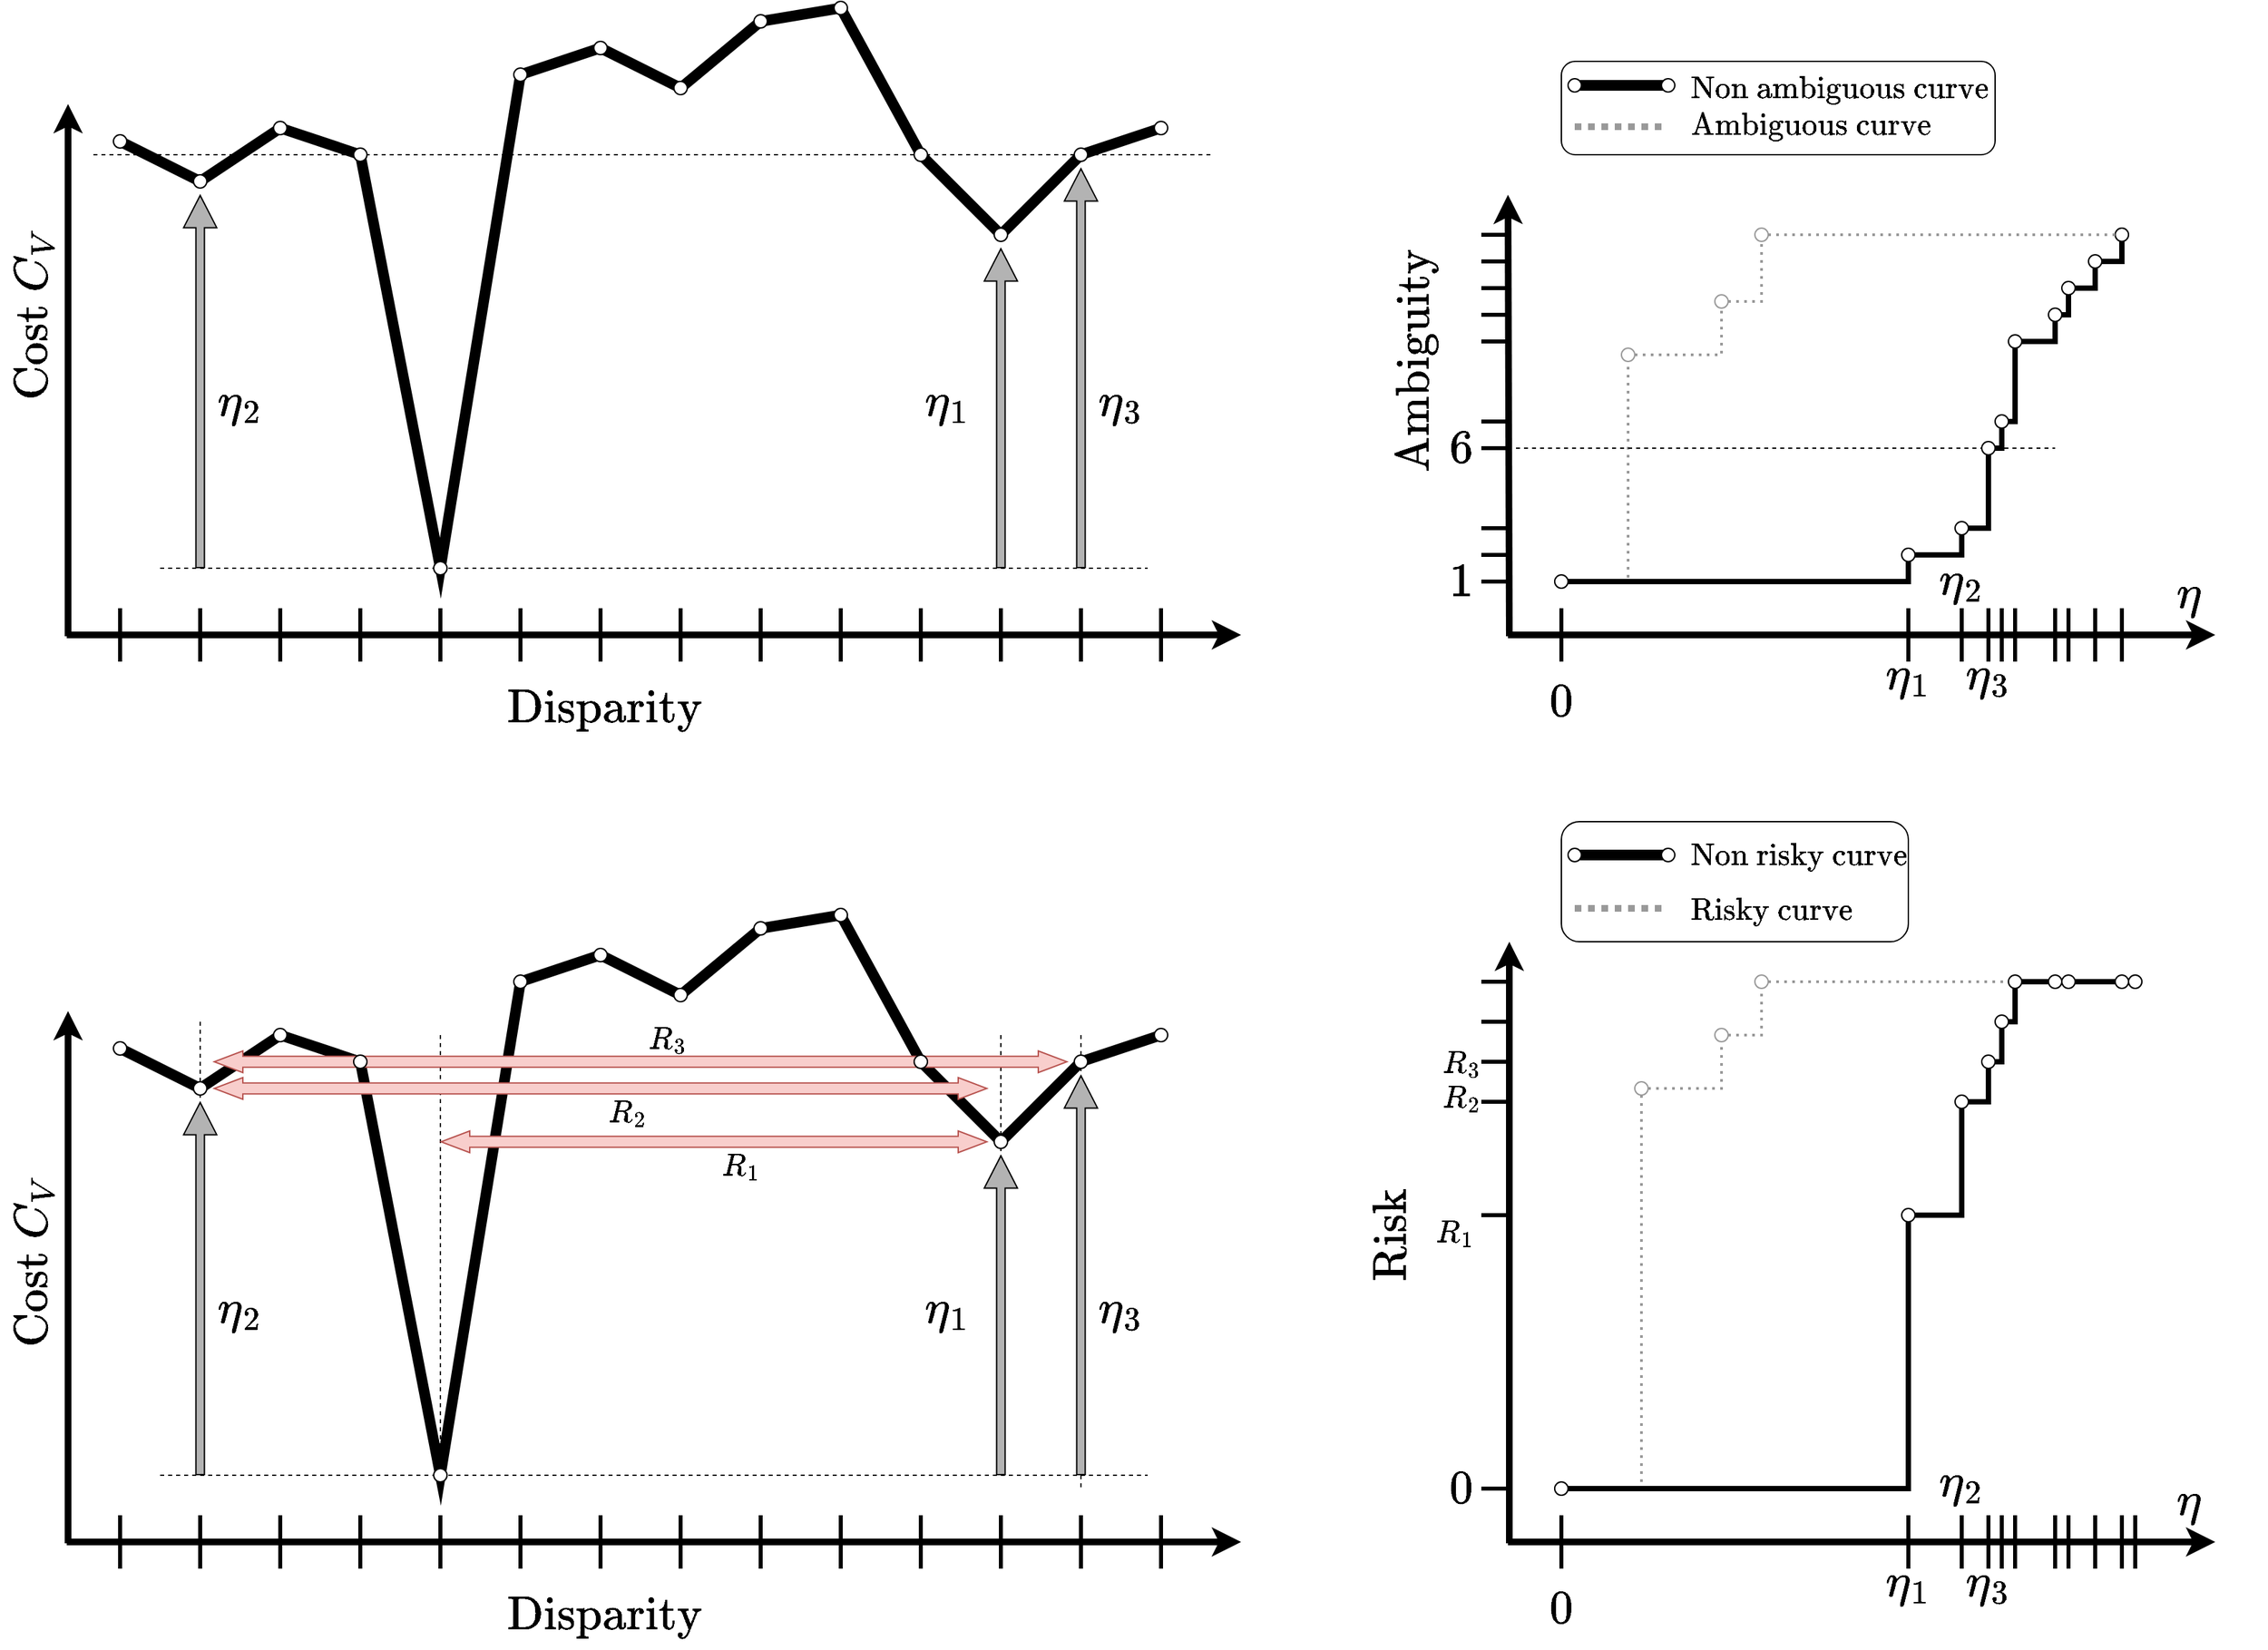 <mxfile version="24.7.7">
  <diagram name="Page-1" id="lQGOSBgDbE9h0LmsC_VI">
    <mxGraphModel dx="953" dy="1416" grid="1" gridSize="10" guides="1" tooltips="1" connect="1" arrows="1" fold="1" page="1" pageScale="1" pageWidth="827" pageHeight="1169" math="1" shadow="0">
      <root>
        <mxCell id="0" />
        <mxCell id="1" parent="0" />
        <mxCell id="X1rOu3_YiK3x2XoWNGSD-370" value="" style="ellipse;whiteSpace=wrap;html=1;aspect=fixed;strokeColor=#B3B3B3;" vertex="1" parent="1">
          <mxGeometry x="3335" y="455" width="10" height="10" as="geometry" />
        </mxCell>
        <mxCell id="X1rOu3_YiK3x2XoWNGSD-385" value="" style="ellipse;whiteSpace=wrap;html=1;aspect=fixed;strokeColor=#B3B3B3;" vertex="1" parent="1">
          <mxGeometry x="2915" y="1395" width="10" height="10" as="geometry" />
        </mxCell>
        <mxCell id="X1rOu3_YiK3x2XoWNGSD-386" value="" style="ellipse;whiteSpace=wrap;html=1;aspect=fixed;strokeColor=#999999;" vertex="1" parent="1">
          <mxGeometry x="2975" y="1095" width="10" height="10" as="geometry" />
        </mxCell>
        <mxCell id="X1rOu3_YiK3x2XoWNGSD-387" value="" style="ellipse;whiteSpace=wrap;html=1;aspect=fixed;strokeColor=#999999;" vertex="1" parent="1">
          <mxGeometry x="3035" y="1055" width="10" height="10" as="geometry" />
        </mxCell>
        <mxCell id="X1rOu3_YiK3x2XoWNGSD-388" value="" style="ellipse;whiteSpace=wrap;html=1;aspect=fixed;strokeColor=#999999;" vertex="1" parent="1">
          <mxGeometry x="3065" y="1015" width="10" height="10" as="geometry" />
        </mxCell>
        <mxCell id="X1rOu3_YiK3x2XoWNGSD-389" value="" style="endArrow=none;html=1;rounded=0;strokeWidth=2;dashed=1;dashPattern=1 2;strokeColor=#999999;" edge="1" parent="1" source="X1rOu3_YiK3x2XoWNGSD-385" target="X1rOu3_YiK3x2XoWNGSD-386">
          <mxGeometry width="50" height="50" relative="1" as="geometry">
            <mxPoint x="2920" y="1289" as="sourcePoint" />
            <mxPoint x="3172" y="1090" as="targetPoint" />
            <Array as="points">
              <mxPoint x="2980" y="1400" />
            </Array>
          </mxGeometry>
        </mxCell>
        <mxCell id="X1rOu3_YiK3x2XoWNGSD-390" value="" style="endArrow=none;html=1;rounded=0;strokeWidth=2;dashed=1;dashPattern=1 2;strokeColor=#999999;" edge="1" parent="1" source="X1rOu3_YiK3x2XoWNGSD-386" target="X1rOu3_YiK3x2XoWNGSD-387">
          <mxGeometry width="50" height="50" relative="1" as="geometry">
            <mxPoint x="2930" y="1260" as="sourcePoint" />
            <mxPoint x="3180" y="1240" as="targetPoint" />
            <Array as="points">
              <mxPoint x="3040" y="1100" />
            </Array>
          </mxGeometry>
        </mxCell>
        <mxCell id="X1rOu3_YiK3x2XoWNGSD-391" value="" style="endArrow=none;html=1;rounded=0;strokeWidth=2;dashed=1;dashPattern=1 2;strokeColor=#999999;" edge="1" parent="1" source="X1rOu3_YiK3x2XoWNGSD-387" target="X1rOu3_YiK3x2XoWNGSD-388">
          <mxGeometry width="50" height="50" relative="1" as="geometry">
            <mxPoint x="3189" y="1238" as="sourcePoint" />
            <mxPoint x="3221" y="1222" as="targetPoint" />
            <Array as="points">
              <mxPoint x="3070" y="1060" />
            </Array>
          </mxGeometry>
        </mxCell>
        <mxCell id="X1rOu3_YiK3x2XoWNGSD-392" value="" style="endArrow=none;html=1;rounded=0;strokeWidth=2;dashed=1;dashPattern=1 2;strokeColor=#999999;" edge="1" parent="1" source="X1rOu3_YiK3x2XoWNGSD-388" target="X1rOu3_YiK3x2XoWNGSD-393">
          <mxGeometry width="50" height="50" relative="1" as="geometry">
            <mxPoint x="3075" y="1020" as="sourcePoint" />
            <mxPoint x="3350" y="1020" as="targetPoint" />
            <Array as="points" />
          </mxGeometry>
        </mxCell>
        <mxCell id="X1rOu3_YiK3x2XoWNGSD-393" value="" style="ellipse;whiteSpace=wrap;html=1;aspect=fixed;strokeColor=#B3B3B3;" vertex="1" parent="1">
          <mxGeometry x="3345" y="1015" width="10" height="10" as="geometry" />
        </mxCell>
        <mxCell id="X1rOu3_YiK3x2XoWNGSD-361" value="" style="ellipse;whiteSpace=wrap;html=1;aspect=fixed;strokeColor=#B3B3B3;" vertex="1" parent="1">
          <mxGeometry x="2915" y="715" width="10" height="10" as="geometry" />
        </mxCell>
        <mxCell id="X1rOu3_YiK3x2XoWNGSD-362" value="" style="ellipse;whiteSpace=wrap;html=1;aspect=fixed;strokeColor=#999999;" vertex="1" parent="1">
          <mxGeometry x="2965" y="545" width="10" height="10" as="geometry" />
        </mxCell>
        <mxCell id="X1rOu3_YiK3x2XoWNGSD-363" value="" style="ellipse;whiteSpace=wrap;html=1;aspect=fixed;strokeColor=#999999;" vertex="1" parent="1">
          <mxGeometry x="3035" y="505" width="10" height="10" as="geometry" />
        </mxCell>
        <mxCell id="X1rOu3_YiK3x2XoWNGSD-364" value="" style="ellipse;whiteSpace=wrap;html=1;aspect=fixed;strokeColor=#999999;" vertex="1" parent="1">
          <mxGeometry x="3065" y="455" width="10" height="10" as="geometry" />
        </mxCell>
        <mxCell id="X1rOu3_YiK3x2XoWNGSD-371" value="" style="endArrow=none;html=1;rounded=0;strokeWidth=2;dashed=1;dashPattern=1 2;strokeColor=#999999;" edge="1" parent="1" source="X1rOu3_YiK3x2XoWNGSD-361" target="X1rOu3_YiK3x2XoWNGSD-362">
          <mxGeometry width="50" height="50" relative="1" as="geometry">
            <mxPoint x="2915" y="739" as="sourcePoint" />
            <mxPoint x="3167" y="540" as="targetPoint" />
            <Array as="points">
              <mxPoint x="2970" y="720" />
            </Array>
          </mxGeometry>
        </mxCell>
        <mxCell id="X1rOu3_YiK3x2XoWNGSD-372" value="" style="endArrow=none;html=1;rounded=0;strokeWidth=2;dashed=1;dashPattern=1 2;strokeColor=#999999;" edge="1" parent="1" source="X1rOu3_YiK3x2XoWNGSD-362" target="X1rOu3_YiK3x2XoWNGSD-363">
          <mxGeometry width="50" height="50" relative="1" as="geometry">
            <mxPoint x="2925" y="710" as="sourcePoint" />
            <mxPoint x="3175" y="690" as="targetPoint" />
            <Array as="points">
              <mxPoint x="3040" y="550" />
            </Array>
          </mxGeometry>
        </mxCell>
        <mxCell id="X1rOu3_YiK3x2XoWNGSD-373" value="" style="endArrow=none;html=1;rounded=0;strokeWidth=2;dashed=1;dashPattern=1 2;strokeColor=#999999;" edge="1" parent="1" source="X1rOu3_YiK3x2XoWNGSD-363" target="X1rOu3_YiK3x2XoWNGSD-364">
          <mxGeometry width="50" height="50" relative="1" as="geometry">
            <mxPoint x="3184" y="688" as="sourcePoint" />
            <mxPoint x="3216" y="672" as="targetPoint" />
            <Array as="points">
              <mxPoint x="3070" y="510" />
            </Array>
          </mxGeometry>
        </mxCell>
        <mxCell id="X1rOu3_YiK3x2XoWNGSD-321" value="" style="endArrow=none;html=1;rounded=0;dashed=1;" edge="1" parent="1">
          <mxGeometry width="50" height="50" relative="1" as="geometry">
            <mxPoint x="2080" y="1060" as="sourcePoint" />
            <mxPoint x="2080" y="1390" as="targetPoint" />
          </mxGeometry>
        </mxCell>
        <mxCell id="X1rOu3_YiK3x2XoWNGSD-319" value="" style="endArrow=none;html=1;rounded=0;dashed=1;" edge="1" parent="1">
          <mxGeometry width="50" height="50" relative="1" as="geometry">
            <mxPoint x="2500" y="1060" as="sourcePoint" />
            <mxPoint x="2500" y="1390" as="targetPoint" />
          </mxGeometry>
        </mxCell>
        <mxCell id="X1rOu3_YiK3x2XoWNGSD-320" value="" style="endArrow=none;html=1;rounded=0;dashed=1;" edge="1" parent="1">
          <mxGeometry width="50" height="50" relative="1" as="geometry">
            <mxPoint x="2560" y="1060" as="sourcePoint" />
            <mxPoint x="2560" y="1400" as="targetPoint" />
          </mxGeometry>
        </mxCell>
        <mxCell id="X1rOu3_YiK3x2XoWNGSD-318" value="" style="endArrow=none;html=1;rounded=0;dashed=1;" edge="1" parent="1">
          <mxGeometry width="50" height="50" relative="1" as="geometry">
            <mxPoint x="1900" y="1050" as="sourcePoint" />
            <mxPoint x="1900" y="1390" as="targetPoint" />
          </mxGeometry>
        </mxCell>
        <mxCell id="X1rOu3_YiK3x2XoWNGSD-220" value="" style="endArrow=none;html=1;rounded=0;dashed=1;" edge="1" parent="1">
          <mxGeometry width="50" height="50" relative="1" as="geometry">
            <mxPoint x="2880" y="620" as="sourcePoint" />
            <mxPoint x="3290" y="620" as="targetPoint" />
          </mxGeometry>
        </mxCell>
        <mxCell id="X1rOu3_YiK3x2XoWNGSD-215" value="" style="endArrow=none;html=1;rounded=0;dashed=1;" edge="1" parent="1">
          <mxGeometry width="50" height="50" relative="1" as="geometry">
            <mxPoint x="1870" y="710" as="sourcePoint" />
            <mxPoint x="2610" y="710" as="targetPoint" />
          </mxGeometry>
        </mxCell>
        <mxCell id="X1rOu3_YiK3x2XoWNGSD-214" value="" style="endArrow=none;html=1;rounded=0;dashed=1;" edge="1" parent="1">
          <mxGeometry width="50" height="50" relative="1" as="geometry">
            <mxPoint x="1820" y="400" as="sourcePoint" />
            <mxPoint x="2660" y="400" as="targetPoint" />
          </mxGeometry>
        </mxCell>
        <mxCell id="X1rOu3_YiK3x2XoWNGSD-74" value="" style="endArrow=none;html=1;rounded=0;strokeWidth=8;" edge="1" parent="1">
          <mxGeometry width="50" height="50" relative="1" as="geometry">
            <mxPoint x="1840" y="390" as="sourcePoint" />
            <mxPoint x="2620" y="380" as="targetPoint" />
            <Array as="points">
              <mxPoint x="1900" y="420" />
              <mxPoint x="1960" y="380" />
              <mxPoint x="2020" y="400" />
              <mxPoint x="2080" y="710" />
              <mxPoint x="2140" y="340" />
              <mxPoint x="2200" y="320" />
              <mxPoint x="2260" y="350" />
              <mxPoint x="2320" y="300" />
              <mxPoint x="2380" y="290" />
              <mxPoint x="2440" y="400" />
              <mxPoint x="2500" y="460" />
              <mxPoint x="2560" y="400" />
            </Array>
          </mxGeometry>
        </mxCell>
        <mxCell id="X1rOu3_YiK3x2XoWNGSD-75" value="&lt;font style=&quot;font-size: 30px;&quot;&gt;\(\text{Disparity}\)&lt;/font&gt;" style="text;html=1;strokeColor=none;fillColor=none;align=center;verticalAlign=middle;whiteSpace=wrap;rounded=0;" vertex="1" parent="1">
          <mxGeometry x="2068" y="790" width="270" height="50" as="geometry" />
        </mxCell>
        <mxCell id="X1rOu3_YiK3x2XoWNGSD-76" value="" style="endArrow=classic;html=1;rounded=0;strokeWidth=5;" edge="1" parent="1">
          <mxGeometry width="50" height="50" relative="1" as="geometry">
            <mxPoint x="1800" y="760" as="sourcePoint" />
            <mxPoint x="2680" y="760" as="targetPoint" />
          </mxGeometry>
        </mxCell>
        <mxCell id="X1rOu3_YiK3x2XoWNGSD-77" value="" style="endArrow=classic;html=1;rounded=0;strokeWidth=5;" edge="1" parent="1">
          <mxGeometry width="50" height="50" relative="1" as="geometry">
            <mxPoint x="1801" y="761" as="sourcePoint" />
            <mxPoint x="1801" y="362" as="targetPoint" />
          </mxGeometry>
        </mxCell>
        <mxCell id="X1rOu3_YiK3x2XoWNGSD-79" value="" style="endArrow=none;html=1;rounded=0;strokeWidth=3;" edge="1" parent="1">
          <mxGeometry width="50" height="50" relative="1" as="geometry">
            <mxPoint x="1840" y="780" as="sourcePoint" />
            <mxPoint x="1840" y="740" as="targetPoint" />
          </mxGeometry>
        </mxCell>
        <mxCell id="X1rOu3_YiK3x2XoWNGSD-80" value="" style="endArrow=none;html=1;rounded=0;strokeWidth=3;" edge="1" parent="1">
          <mxGeometry width="50" height="50" relative="1" as="geometry">
            <mxPoint x="1900" y="780" as="sourcePoint" />
            <mxPoint x="1900" y="740" as="targetPoint" />
          </mxGeometry>
        </mxCell>
        <mxCell id="X1rOu3_YiK3x2XoWNGSD-81" value="" style="endArrow=none;html=1;rounded=0;strokeWidth=3;" edge="1" parent="1">
          <mxGeometry width="50" height="50" relative="1" as="geometry">
            <mxPoint x="1960" y="780" as="sourcePoint" />
            <mxPoint x="1960" y="740" as="targetPoint" />
          </mxGeometry>
        </mxCell>
        <mxCell id="X1rOu3_YiK3x2XoWNGSD-82" value="" style="endArrow=none;html=1;rounded=0;strokeWidth=3;" edge="1" parent="1">
          <mxGeometry width="50" height="50" relative="1" as="geometry">
            <mxPoint x="2020" y="780" as="sourcePoint" />
            <mxPoint x="2020" y="740" as="targetPoint" />
          </mxGeometry>
        </mxCell>
        <mxCell id="X1rOu3_YiK3x2XoWNGSD-83" value="" style="endArrow=none;html=1;rounded=0;strokeWidth=3;" edge="1" parent="1">
          <mxGeometry width="50" height="50" relative="1" as="geometry">
            <mxPoint x="2080" y="780" as="sourcePoint" />
            <mxPoint x="2080" y="740" as="targetPoint" />
          </mxGeometry>
        </mxCell>
        <mxCell id="X1rOu3_YiK3x2XoWNGSD-84" value="" style="endArrow=none;html=1;rounded=0;strokeWidth=3;" edge="1" parent="1">
          <mxGeometry width="50" height="50" relative="1" as="geometry">
            <mxPoint x="2140" y="780" as="sourcePoint" />
            <mxPoint x="2140" y="740" as="targetPoint" />
          </mxGeometry>
        </mxCell>
        <mxCell id="X1rOu3_YiK3x2XoWNGSD-85" value="" style="endArrow=none;html=1;rounded=0;strokeWidth=3;" edge="1" parent="1">
          <mxGeometry width="50" height="50" relative="1" as="geometry">
            <mxPoint x="2200" y="780" as="sourcePoint" />
            <mxPoint x="2200" y="740" as="targetPoint" />
          </mxGeometry>
        </mxCell>
        <mxCell id="X1rOu3_YiK3x2XoWNGSD-86" value="" style="endArrow=none;html=1;rounded=0;strokeWidth=3;" edge="1" parent="1">
          <mxGeometry width="50" height="50" relative="1" as="geometry">
            <mxPoint x="2260" y="780" as="sourcePoint" />
            <mxPoint x="2260" y="740" as="targetPoint" />
          </mxGeometry>
        </mxCell>
        <mxCell id="X1rOu3_YiK3x2XoWNGSD-87" value="" style="endArrow=none;html=1;rounded=0;strokeWidth=3;" edge="1" parent="1">
          <mxGeometry width="50" height="50" relative="1" as="geometry">
            <mxPoint x="2320" y="780" as="sourcePoint" />
            <mxPoint x="2320" y="740" as="targetPoint" />
          </mxGeometry>
        </mxCell>
        <mxCell id="X1rOu3_YiK3x2XoWNGSD-88" value="" style="endArrow=none;html=1;rounded=0;strokeWidth=3;" edge="1" parent="1">
          <mxGeometry width="50" height="50" relative="1" as="geometry">
            <mxPoint x="2380" y="780" as="sourcePoint" />
            <mxPoint x="2380" y="740" as="targetPoint" />
          </mxGeometry>
        </mxCell>
        <mxCell id="X1rOu3_YiK3x2XoWNGSD-89" value="" style="endArrow=none;html=1;rounded=0;strokeWidth=3;" edge="1" parent="1">
          <mxGeometry width="50" height="50" relative="1" as="geometry">
            <mxPoint x="2440" y="780" as="sourcePoint" />
            <mxPoint x="2440" y="740" as="targetPoint" />
          </mxGeometry>
        </mxCell>
        <mxCell id="X1rOu3_YiK3x2XoWNGSD-90" value="" style="endArrow=none;html=1;rounded=0;strokeWidth=3;" edge="1" parent="1">
          <mxGeometry width="50" height="50" relative="1" as="geometry">
            <mxPoint x="2500" y="780" as="sourcePoint" />
            <mxPoint x="2500" y="740" as="targetPoint" />
          </mxGeometry>
        </mxCell>
        <mxCell id="X1rOu3_YiK3x2XoWNGSD-91" value="" style="endArrow=none;html=1;rounded=0;strokeWidth=3;" edge="1" parent="1">
          <mxGeometry width="50" height="50" relative="1" as="geometry">
            <mxPoint x="2560" y="780" as="sourcePoint" />
            <mxPoint x="2560" y="740" as="targetPoint" />
          </mxGeometry>
        </mxCell>
        <mxCell id="X1rOu3_YiK3x2XoWNGSD-92" value="" style="endArrow=none;html=1;rounded=0;strokeWidth=3;" edge="1" parent="1">
          <mxGeometry width="50" height="50" relative="1" as="geometry">
            <mxPoint x="2620" y="780" as="sourcePoint" />
            <mxPoint x="2620" y="740" as="targetPoint" />
          </mxGeometry>
        </mxCell>
        <mxCell id="X1rOu3_YiK3x2XoWNGSD-106" value="&lt;font style=&quot;font-size: 30px;&quot;&gt;$$\eta$$&lt;/font&gt;" style="text;html=1;strokeColor=none;fillColor=none;align=center;verticalAlign=middle;whiteSpace=wrap;rounded=0;" vertex="1" parent="1">
          <mxGeometry x="3360" y="699" width="60" height="60" as="geometry" />
        </mxCell>
        <mxCell id="X1rOu3_YiK3x2XoWNGSD-107" value="" style="endArrow=classic;html=1;rounded=0;strokeWidth=5;" edge="1" parent="1">
          <mxGeometry width="50" height="50" relative="1" as="geometry">
            <mxPoint x="2880" y="760" as="sourcePoint" />
            <mxPoint x="3410" y="760" as="targetPoint" />
          </mxGeometry>
        </mxCell>
        <mxCell id="X1rOu3_YiK3x2XoWNGSD-108" value="" style="endArrow=classic;html=1;rounded=0;strokeWidth=5;" edge="1" parent="1">
          <mxGeometry width="50" height="50" relative="1" as="geometry">
            <mxPoint x="2881" y="761" as="sourcePoint" />
            <mxPoint x="2880" y="430" as="targetPoint" />
          </mxGeometry>
        </mxCell>
        <mxCell id="X1rOu3_YiK3x2XoWNGSD-109" value="&lt;font style=&quot;font-size: 30px;&quot;&gt;\(\text{Ambiguity}\)&lt;/font&gt;" style="text;html=1;align=center;verticalAlign=middle;resizable=0;points=[];autosize=1;strokeColor=none;fillColor=none;rotation=-90;" vertex="1" parent="1">
          <mxGeometry x="2675" y="530" width="270" height="50" as="geometry" />
        </mxCell>
        <mxCell id="X1rOu3_YiK3x2XoWNGSD-110" value="" style="endArrow=none;html=1;rounded=0;strokeWidth=3;" edge="1" parent="1">
          <mxGeometry width="50" height="50" relative="1" as="geometry">
            <mxPoint x="2920" y="780" as="sourcePoint" />
            <mxPoint x="2920" y="740" as="targetPoint" />
          </mxGeometry>
        </mxCell>
        <mxCell id="X1rOu3_YiK3x2XoWNGSD-111" value="" style="endArrow=none;html=1;rounded=0;strokeWidth=3;" edge="1" parent="1">
          <mxGeometry width="50" height="50" relative="1" as="geometry">
            <mxPoint x="3180" y="780" as="sourcePoint" />
            <mxPoint x="3180" y="740" as="targetPoint" />
          </mxGeometry>
        </mxCell>
        <mxCell id="X1rOu3_YiK3x2XoWNGSD-113" value="" style="endArrow=none;html=1;rounded=0;strokeWidth=3;" edge="1" parent="1">
          <mxGeometry width="50" height="50" relative="1" as="geometry">
            <mxPoint x="3220" y="780" as="sourcePoint" />
            <mxPoint x="3220" y="740" as="targetPoint" />
          </mxGeometry>
        </mxCell>
        <mxCell id="X1rOu3_YiK3x2XoWNGSD-114" value="" style="endArrow=none;html=1;rounded=0;strokeWidth=3;" edge="1" parent="1">
          <mxGeometry width="50" height="50" relative="1" as="geometry">
            <mxPoint x="3240" y="780" as="sourcePoint" />
            <mxPoint x="3240" y="740" as="targetPoint" />
          </mxGeometry>
        </mxCell>
        <mxCell id="X1rOu3_YiK3x2XoWNGSD-115" value="" style="endArrow=none;html=1;rounded=0;strokeWidth=3;" edge="1" parent="1">
          <mxGeometry width="50" height="50" relative="1" as="geometry">
            <mxPoint x="3250" y="780" as="sourcePoint" />
            <mxPoint x="3250" y="740" as="targetPoint" />
          </mxGeometry>
        </mxCell>
        <mxCell id="X1rOu3_YiK3x2XoWNGSD-116" value="" style="endArrow=none;html=1;rounded=0;strokeWidth=3;" edge="1" parent="1">
          <mxGeometry width="50" height="50" relative="1" as="geometry">
            <mxPoint x="3260" y="780" as="sourcePoint" />
            <mxPoint x="3260" y="740" as="targetPoint" />
          </mxGeometry>
        </mxCell>
        <mxCell id="X1rOu3_YiK3x2XoWNGSD-117" value="" style="endArrow=none;html=1;rounded=0;strokeWidth=3;" edge="1" parent="1">
          <mxGeometry width="50" height="50" relative="1" as="geometry">
            <mxPoint x="3290" y="780" as="sourcePoint" />
            <mxPoint x="3290" y="740" as="targetPoint" />
          </mxGeometry>
        </mxCell>
        <mxCell id="X1rOu3_YiK3x2XoWNGSD-118" value="" style="endArrow=none;html=1;rounded=0;strokeWidth=3;" edge="1" parent="1">
          <mxGeometry width="50" height="50" relative="1" as="geometry">
            <mxPoint x="3300" y="780" as="sourcePoint" />
            <mxPoint x="3300" y="740" as="targetPoint" />
          </mxGeometry>
        </mxCell>
        <mxCell id="X1rOu3_YiK3x2XoWNGSD-119" value="" style="endArrow=none;html=1;rounded=0;strokeWidth=3;" edge="1" parent="1">
          <mxGeometry width="50" height="50" relative="1" as="geometry">
            <mxPoint x="3320" y="780" as="sourcePoint" />
            <mxPoint x="3320" y="740" as="targetPoint" />
          </mxGeometry>
        </mxCell>
        <mxCell id="X1rOu3_YiK3x2XoWNGSD-120" value="" style="endArrow=none;html=1;rounded=0;strokeWidth=3;" edge="1" parent="1">
          <mxGeometry width="50" height="50" relative="1" as="geometry">
            <mxPoint x="3340" y="780" as="sourcePoint" />
            <mxPoint x="3340" y="740" as="targetPoint" />
          </mxGeometry>
        </mxCell>
        <mxCell id="X1rOu3_YiK3x2XoWNGSD-126" value="&lt;font style=&quot;font-size: 30px;&quot;&gt;\(0\)&lt;/font&gt;" style="text;html=1;strokeColor=none;fillColor=none;align=center;verticalAlign=middle;whiteSpace=wrap;rounded=0;" vertex="1" parent="1">
          <mxGeometry x="2890" y="780" width="60" height="60" as="geometry" />
        </mxCell>
        <mxCell id="X1rOu3_YiK3x2XoWNGSD-128" value="" style="shape=flexArrow;endArrow=classic;html=1;rounded=0;fillColor=#B3B3B3;endWidth=17.44;endSize=7.732;width=6.4;" edge="1" parent="1">
          <mxGeometry width="50" height="50" relative="1" as="geometry">
            <mxPoint x="2500" y="710" as="sourcePoint" />
            <mxPoint x="2500" y="470" as="targetPoint" />
          </mxGeometry>
        </mxCell>
        <mxCell id="X1rOu3_YiK3x2XoWNGSD-129" value="" style="shape=flexArrow;endArrow=classic;html=1;rounded=0;fillColor=#B3B3B3;endWidth=17.44;endSize=7.732;width=6.4;" edge="1" parent="1">
          <mxGeometry width="50" height="50" relative="1" as="geometry">
            <mxPoint x="1900" y="710" as="sourcePoint" />
            <mxPoint x="1900" y="430" as="targetPoint" />
          </mxGeometry>
        </mxCell>
        <mxCell id="X1rOu3_YiK3x2XoWNGSD-131" value="" style="shape=flexArrow;endArrow=classic;html=1;rounded=0;fillColor=#B3B3B3;endWidth=17.44;endSize=7.732;width=6.4;" edge="1" parent="1">
          <mxGeometry width="50" height="50" relative="1" as="geometry">
            <mxPoint x="2560" y="710" as="sourcePoint" />
            <mxPoint x="2560" y="410" as="targetPoint" />
          </mxGeometry>
        </mxCell>
        <mxCell id="X1rOu3_YiK3x2XoWNGSD-132" value="&lt;div&gt;&lt;font style=&quot;font-size: 30px;&quot;&gt;\(\eta_1\)&lt;/font&gt;&lt;/div&gt;" style="text;html=1;strokeColor=none;fillColor=none;align=center;verticalAlign=middle;whiteSpace=wrap;rounded=0;" vertex="1" parent="1">
          <mxGeometry x="2440" y="565" width="40" height="40" as="geometry" />
        </mxCell>
        <mxCell id="X1rOu3_YiK3x2XoWNGSD-134" value="&lt;div&gt;&lt;font style=&quot;font-size: 30px;&quot;&gt;\(\eta_3\)&lt;/font&gt;&lt;/div&gt;" style="text;html=1;strokeColor=none;fillColor=none;align=center;verticalAlign=middle;whiteSpace=wrap;rounded=0;" vertex="1" parent="1">
          <mxGeometry x="2570" y="565" width="40" height="40" as="geometry" />
        </mxCell>
        <mxCell id="X1rOu3_YiK3x2XoWNGSD-135" value="&lt;div&gt;&lt;font style=&quot;font-size: 30px;&quot;&gt;\(\eta_2\)&lt;/font&gt;&lt;/div&gt;" style="text;html=1;strokeColor=none;fillColor=none;align=center;verticalAlign=middle;whiteSpace=wrap;rounded=0;" vertex="1" parent="1">
          <mxGeometry x="1910" y="565" width="40" height="40" as="geometry" />
        </mxCell>
        <mxCell id="X1rOu3_YiK3x2XoWNGSD-136" value="&lt;div&gt;&lt;font style=&quot;font-size: 30px;&quot;&gt;\(\eta_1\)&lt;/font&gt;&lt;/div&gt;" style="text;html=1;strokeColor=none;fillColor=none;align=center;verticalAlign=middle;whiteSpace=wrap;rounded=0;" vertex="1" parent="1">
          <mxGeometry x="3160" y="780" width="40" height="20" as="geometry" />
        </mxCell>
        <mxCell id="X1rOu3_YiK3x2XoWNGSD-138" value="&lt;div&gt;&lt;font style=&quot;font-size: 30px;&quot;&gt;\(\eta_3\)&lt;/font&gt;&lt;/div&gt;" style="text;html=1;strokeColor=none;fillColor=none;align=center;verticalAlign=middle;whiteSpace=wrap;rounded=0;" vertex="1" parent="1">
          <mxGeometry x="3220" y="780" width="40" height="20" as="geometry" />
        </mxCell>
        <mxCell id="X1rOu3_YiK3x2XoWNGSD-141" value="&lt;div&gt;&lt;font style=&quot;font-size: 30px;&quot;&gt;\(\eta_2\)&lt;/font&gt;&lt;/div&gt;" style="text;html=1;strokeColor=none;fillColor=none;align=center;verticalAlign=middle;whiteSpace=wrap;rounded=0;" vertex="1" parent="1">
          <mxGeometry x="3200" y="699" width="40" height="40" as="geometry" />
        </mxCell>
        <mxCell id="X1rOu3_YiK3x2XoWNGSD-143" value="" style="endArrow=none;html=1;rounded=0;strokeWidth=3;" edge="1" parent="1">
          <mxGeometry width="50" height="50" relative="1" as="geometry">
            <mxPoint x="2880" y="720" as="sourcePoint" />
            <mxPoint x="2860" y="720" as="targetPoint" />
          </mxGeometry>
        </mxCell>
        <mxCell id="X1rOu3_YiK3x2XoWNGSD-170" value="" style="endArrow=none;html=1;rounded=0;strokeWidth=3;" edge="1" parent="1">
          <mxGeometry width="50" height="50" relative="1" as="geometry">
            <mxPoint x="2880" y="700" as="sourcePoint" />
            <mxPoint x="2860" y="700" as="targetPoint" />
          </mxGeometry>
        </mxCell>
        <mxCell id="X1rOu3_YiK3x2XoWNGSD-171" value="" style="endArrow=none;html=1;rounded=0;strokeWidth=3;" edge="1" parent="1">
          <mxGeometry width="50" height="50" relative="1" as="geometry">
            <mxPoint x="2880" y="680" as="sourcePoint" />
            <mxPoint x="2860" y="680" as="targetPoint" />
          </mxGeometry>
        </mxCell>
        <mxCell id="X1rOu3_YiK3x2XoWNGSD-174" value="" style="endArrow=none;html=1;rounded=0;strokeWidth=3;" edge="1" parent="1">
          <mxGeometry width="50" height="50" relative="1" as="geometry">
            <mxPoint x="2880" y="620" as="sourcePoint" />
            <mxPoint x="2860" y="620" as="targetPoint" />
          </mxGeometry>
        </mxCell>
        <mxCell id="X1rOu3_YiK3x2XoWNGSD-175" value="" style="endArrow=none;html=1;rounded=0;strokeWidth=3;" edge="1" parent="1">
          <mxGeometry width="50" height="50" relative="1" as="geometry">
            <mxPoint x="2880" y="600" as="sourcePoint" />
            <mxPoint x="2860" y="600" as="targetPoint" />
          </mxGeometry>
        </mxCell>
        <mxCell id="X1rOu3_YiK3x2XoWNGSD-178" value="" style="endArrow=none;html=1;rounded=0;strokeWidth=3;" edge="1" parent="1">
          <mxGeometry width="50" height="50" relative="1" as="geometry">
            <mxPoint x="2880" y="540" as="sourcePoint" />
            <mxPoint x="2860" y="540" as="targetPoint" />
          </mxGeometry>
        </mxCell>
        <mxCell id="X1rOu3_YiK3x2XoWNGSD-179" value="" style="endArrow=none;html=1;rounded=0;strokeWidth=3;" edge="1" parent="1">
          <mxGeometry width="50" height="50" relative="1" as="geometry">
            <mxPoint x="2880" y="520" as="sourcePoint" />
            <mxPoint x="2860" y="520" as="targetPoint" />
          </mxGeometry>
        </mxCell>
        <mxCell id="X1rOu3_YiK3x2XoWNGSD-180" value="" style="endArrow=none;html=1;rounded=0;strokeWidth=3;" edge="1" parent="1">
          <mxGeometry width="50" height="50" relative="1" as="geometry">
            <mxPoint x="2880" y="500" as="sourcePoint" />
            <mxPoint x="2860" y="500" as="targetPoint" />
          </mxGeometry>
        </mxCell>
        <mxCell id="X1rOu3_YiK3x2XoWNGSD-181" value="" style="endArrow=none;html=1;rounded=0;strokeWidth=3;" edge="1" parent="1">
          <mxGeometry width="50" height="50" relative="1" as="geometry">
            <mxPoint x="2880" y="480" as="sourcePoint" />
            <mxPoint x="2860" y="480" as="targetPoint" />
          </mxGeometry>
        </mxCell>
        <mxCell id="X1rOu3_YiK3x2XoWNGSD-182" value="" style="endArrow=none;html=1;rounded=0;strokeWidth=3;" edge="1" parent="1">
          <mxGeometry width="50" height="50" relative="1" as="geometry">
            <mxPoint x="2880" y="460" as="sourcePoint" />
            <mxPoint x="2860" y="460" as="targetPoint" />
          </mxGeometry>
        </mxCell>
        <mxCell id="X1rOu3_YiK3x2XoWNGSD-189" value="" style="ellipse;whiteSpace=wrap;html=1;aspect=fixed;" vertex="1" parent="1">
          <mxGeometry x="2075" y="705" width="10" height="10" as="geometry" />
        </mxCell>
        <mxCell id="X1rOu3_YiK3x2XoWNGSD-190" value="" style="ellipse;whiteSpace=wrap;html=1;aspect=fixed;" vertex="1" parent="1">
          <mxGeometry x="2015" y="395" width="10" height="10" as="geometry" />
        </mxCell>
        <mxCell id="X1rOu3_YiK3x2XoWNGSD-191" value="" style="ellipse;whiteSpace=wrap;html=1;aspect=fixed;" vertex="1" parent="1">
          <mxGeometry x="1835" y="385" width="10" height="10" as="geometry" />
        </mxCell>
        <mxCell id="X1rOu3_YiK3x2XoWNGSD-192" value="" style="ellipse;whiteSpace=wrap;html=1;aspect=fixed;" vertex="1" parent="1">
          <mxGeometry x="1895" y="415" width="10" height="10" as="geometry" />
        </mxCell>
        <mxCell id="X1rOu3_YiK3x2XoWNGSD-193" value="" style="ellipse;whiteSpace=wrap;html=1;aspect=fixed;" vertex="1" parent="1">
          <mxGeometry x="1955" y="375" width="10" height="10" as="geometry" />
        </mxCell>
        <mxCell id="X1rOu3_YiK3x2XoWNGSD-196" value="" style="ellipse;whiteSpace=wrap;html=1;aspect=fixed;" vertex="1" parent="1">
          <mxGeometry x="2255" y="345" width="10" height="10" as="geometry" />
        </mxCell>
        <mxCell id="X1rOu3_YiK3x2XoWNGSD-197" value="" style="ellipse;whiteSpace=wrap;html=1;aspect=fixed;" vertex="1" parent="1">
          <mxGeometry x="2315" y="295" width="10" height="10" as="geometry" />
        </mxCell>
        <mxCell id="X1rOu3_YiK3x2XoWNGSD-198" value="" style="ellipse;whiteSpace=wrap;html=1;aspect=fixed;" vertex="1" parent="1">
          <mxGeometry x="2375" y="285" width="10" height="10" as="geometry" />
        </mxCell>
        <mxCell id="X1rOu3_YiK3x2XoWNGSD-199" value="" style="ellipse;whiteSpace=wrap;html=1;aspect=fixed;" vertex="1" parent="1">
          <mxGeometry x="2435" y="395" width="10" height="10" as="geometry" />
        </mxCell>
        <mxCell id="X1rOu3_YiK3x2XoWNGSD-200" value="" style="ellipse;whiteSpace=wrap;html=1;aspect=fixed;" vertex="1" parent="1">
          <mxGeometry x="2495" y="455" width="10" height="10" as="geometry" />
        </mxCell>
        <mxCell id="X1rOu3_YiK3x2XoWNGSD-201" value="" style="ellipse;whiteSpace=wrap;html=1;aspect=fixed;" vertex="1" parent="1">
          <mxGeometry x="2555" y="395" width="10" height="10" as="geometry" />
        </mxCell>
        <mxCell id="X1rOu3_YiK3x2XoWNGSD-202" value="" style="ellipse;whiteSpace=wrap;html=1;aspect=fixed;" vertex="1" parent="1">
          <mxGeometry x="2615" y="375" width="10" height="10" as="geometry" />
        </mxCell>
        <mxCell id="X1rOu3_YiK3x2XoWNGSD-203" value="" style="ellipse;whiteSpace=wrap;html=1;aspect=fixed;" vertex="1" parent="1">
          <mxGeometry x="2915" y="715" width="10" height="10" as="geometry" />
        </mxCell>
        <mxCell id="X1rOu3_YiK3x2XoWNGSD-205" value="" style="ellipse;whiteSpace=wrap;html=1;aspect=fixed;" vertex="1" parent="1">
          <mxGeometry x="3175" y="695" width="10" height="10" as="geometry" />
        </mxCell>
        <mxCell id="X1rOu3_YiK3x2XoWNGSD-206" value="" style="ellipse;whiteSpace=wrap;html=1;aspect=fixed;" vertex="1" parent="1">
          <mxGeometry x="3215" y="675" width="10" height="10" as="geometry" />
        </mxCell>
        <mxCell id="X1rOu3_YiK3x2XoWNGSD-207" value="" style="ellipse;whiteSpace=wrap;html=1;aspect=fixed;" vertex="1" parent="1">
          <mxGeometry x="3235" y="615" width="10" height="10" as="geometry" />
        </mxCell>
        <mxCell id="X1rOu3_YiK3x2XoWNGSD-208" value="" style="ellipse;whiteSpace=wrap;html=1;aspect=fixed;" vertex="1" parent="1">
          <mxGeometry x="3245" y="595" width="10" height="10" as="geometry" />
        </mxCell>
        <mxCell id="X1rOu3_YiK3x2XoWNGSD-209" value="" style="ellipse;whiteSpace=wrap;html=1;aspect=fixed;" vertex="1" parent="1">
          <mxGeometry x="3255" y="535" width="10" height="10" as="geometry" />
        </mxCell>
        <mxCell id="X1rOu3_YiK3x2XoWNGSD-210" value="" style="ellipse;whiteSpace=wrap;html=1;aspect=fixed;" vertex="1" parent="1">
          <mxGeometry x="3285" y="515" width="10" height="10" as="geometry" />
        </mxCell>
        <mxCell id="X1rOu3_YiK3x2XoWNGSD-211" value="" style="ellipse;whiteSpace=wrap;html=1;aspect=fixed;" vertex="1" parent="1">
          <mxGeometry x="3295" y="495" width="10" height="10" as="geometry" />
        </mxCell>
        <mxCell id="X1rOu3_YiK3x2XoWNGSD-212" value="" style="ellipse;whiteSpace=wrap;html=1;aspect=fixed;" vertex="1" parent="1">
          <mxGeometry x="3315" y="475" width="10" height="10" as="geometry" />
        </mxCell>
        <mxCell id="X1rOu3_YiK3x2XoWNGSD-213" value="" style="ellipse;whiteSpace=wrap;html=1;aspect=fixed;" vertex="1" parent="1">
          <mxGeometry x="3335" y="455" width="10" height="10" as="geometry" />
        </mxCell>
        <mxCell id="X1rOu3_YiK3x2XoWNGSD-217" value="&lt;font style=&quot;font-size: 30px;&quot;&gt;\(1\)&lt;/font&gt;" style="text;html=1;strokeColor=none;fillColor=none;align=center;verticalAlign=middle;whiteSpace=wrap;rounded=0;" vertex="1" parent="1">
          <mxGeometry x="2830" y="705" width="30" height="30" as="geometry" />
        </mxCell>
        <mxCell id="X1rOu3_YiK3x2XoWNGSD-218" value="&lt;font style=&quot;font-size: 30px;&quot;&gt;\(6\)&lt;/font&gt;" style="text;html=1;strokeColor=none;fillColor=none;align=center;verticalAlign=middle;whiteSpace=wrap;rounded=0;" vertex="1" parent="1">
          <mxGeometry x="2830" y="605" width="30" height="30" as="geometry" />
        </mxCell>
        <mxCell id="X1rOu3_YiK3x2XoWNGSD-223" value="" style="endArrow=none;html=1;rounded=0;dashed=1;" edge="1" parent="1">
          <mxGeometry width="50" height="50" relative="1" as="geometry">
            <mxPoint x="1870" y="1390" as="sourcePoint" />
            <mxPoint x="2610" y="1390" as="targetPoint" />
          </mxGeometry>
        </mxCell>
        <mxCell id="X1rOu3_YiK3x2XoWNGSD-225" value="" style="endArrow=none;html=1;rounded=0;strokeWidth=8;" edge="1" parent="1">
          <mxGeometry width="50" height="50" relative="1" as="geometry">
            <mxPoint x="1840" y="1070" as="sourcePoint" />
            <mxPoint x="2620" y="1060" as="targetPoint" />
            <Array as="points">
              <mxPoint x="1900" y="1100" />
              <mxPoint x="1960" y="1060" />
              <mxPoint x="2020" y="1080" />
              <mxPoint x="2080" y="1390" />
              <mxPoint x="2140" y="1020" />
              <mxPoint x="2200" y="1000" />
              <mxPoint x="2260" y="1030" />
              <mxPoint x="2320" y="980" />
              <mxPoint x="2380" y="970" />
              <mxPoint x="2440" y="1080" />
              <mxPoint x="2500" y="1140" />
              <mxPoint x="2560" y="1080" />
            </Array>
          </mxGeometry>
        </mxCell>
        <mxCell id="X1rOu3_YiK3x2XoWNGSD-226" value="&lt;font style=&quot;font-size: 30px;&quot;&gt;\(\text{Disparity}\)&lt;/font&gt;" style="text;html=1;strokeColor=none;fillColor=none;align=center;verticalAlign=middle;whiteSpace=wrap;rounded=0;" vertex="1" parent="1">
          <mxGeometry x="2068" y="1470" width="270" height="50" as="geometry" />
        </mxCell>
        <mxCell id="X1rOu3_YiK3x2XoWNGSD-227" value="" style="endArrow=classic;html=1;rounded=0;strokeWidth=5;" edge="1" parent="1">
          <mxGeometry width="50" height="50" relative="1" as="geometry">
            <mxPoint x="1800" y="1440" as="sourcePoint" />
            <mxPoint x="2680" y="1440" as="targetPoint" />
          </mxGeometry>
        </mxCell>
        <mxCell id="X1rOu3_YiK3x2XoWNGSD-228" value="" style="endArrow=classic;html=1;rounded=0;strokeWidth=5;" edge="1" parent="1">
          <mxGeometry width="50" height="50" relative="1" as="geometry">
            <mxPoint x="1801" y="1441" as="sourcePoint" />
            <mxPoint x="1801" y="1042" as="targetPoint" />
          </mxGeometry>
        </mxCell>
        <mxCell id="X1rOu3_YiK3x2XoWNGSD-229" value="" style="endArrow=none;html=1;rounded=0;strokeWidth=3;" edge="1" parent="1">
          <mxGeometry width="50" height="50" relative="1" as="geometry">
            <mxPoint x="1840" y="1460" as="sourcePoint" />
            <mxPoint x="1840" y="1420" as="targetPoint" />
          </mxGeometry>
        </mxCell>
        <mxCell id="X1rOu3_YiK3x2XoWNGSD-230" value="" style="endArrow=none;html=1;rounded=0;strokeWidth=3;" edge="1" parent="1">
          <mxGeometry width="50" height="50" relative="1" as="geometry">
            <mxPoint x="1900" y="1460" as="sourcePoint" />
            <mxPoint x="1900" y="1420" as="targetPoint" />
          </mxGeometry>
        </mxCell>
        <mxCell id="X1rOu3_YiK3x2XoWNGSD-231" value="" style="endArrow=none;html=1;rounded=0;strokeWidth=3;" edge="1" parent="1">
          <mxGeometry width="50" height="50" relative="1" as="geometry">
            <mxPoint x="1960" y="1460" as="sourcePoint" />
            <mxPoint x="1960" y="1420" as="targetPoint" />
          </mxGeometry>
        </mxCell>
        <mxCell id="X1rOu3_YiK3x2XoWNGSD-232" value="" style="endArrow=none;html=1;rounded=0;strokeWidth=3;" edge="1" parent="1">
          <mxGeometry width="50" height="50" relative="1" as="geometry">
            <mxPoint x="2020" y="1460" as="sourcePoint" />
            <mxPoint x="2020" y="1420" as="targetPoint" />
          </mxGeometry>
        </mxCell>
        <mxCell id="X1rOu3_YiK3x2XoWNGSD-233" value="" style="endArrow=none;html=1;rounded=0;strokeWidth=3;" edge="1" parent="1">
          <mxGeometry width="50" height="50" relative="1" as="geometry">
            <mxPoint x="2080" y="1460" as="sourcePoint" />
            <mxPoint x="2080" y="1420" as="targetPoint" />
          </mxGeometry>
        </mxCell>
        <mxCell id="X1rOu3_YiK3x2XoWNGSD-234" value="" style="endArrow=none;html=1;rounded=0;strokeWidth=3;" edge="1" parent="1">
          <mxGeometry width="50" height="50" relative="1" as="geometry">
            <mxPoint x="2140" y="1460" as="sourcePoint" />
            <mxPoint x="2140" y="1420" as="targetPoint" />
          </mxGeometry>
        </mxCell>
        <mxCell id="X1rOu3_YiK3x2XoWNGSD-235" value="" style="endArrow=none;html=1;rounded=0;strokeWidth=3;" edge="1" parent="1">
          <mxGeometry width="50" height="50" relative="1" as="geometry">
            <mxPoint x="2200" y="1460" as="sourcePoint" />
            <mxPoint x="2200" y="1420" as="targetPoint" />
          </mxGeometry>
        </mxCell>
        <mxCell id="X1rOu3_YiK3x2XoWNGSD-236" value="" style="endArrow=none;html=1;rounded=0;strokeWidth=3;" edge="1" parent="1">
          <mxGeometry width="50" height="50" relative="1" as="geometry">
            <mxPoint x="2260" y="1460" as="sourcePoint" />
            <mxPoint x="2260" y="1420" as="targetPoint" />
          </mxGeometry>
        </mxCell>
        <mxCell id="X1rOu3_YiK3x2XoWNGSD-237" value="" style="endArrow=none;html=1;rounded=0;strokeWidth=3;" edge="1" parent="1">
          <mxGeometry width="50" height="50" relative="1" as="geometry">
            <mxPoint x="2320" y="1460" as="sourcePoint" />
            <mxPoint x="2320" y="1420" as="targetPoint" />
          </mxGeometry>
        </mxCell>
        <mxCell id="X1rOu3_YiK3x2XoWNGSD-238" value="" style="endArrow=none;html=1;rounded=0;strokeWidth=3;" edge="1" parent="1">
          <mxGeometry width="50" height="50" relative="1" as="geometry">
            <mxPoint x="2380" y="1460" as="sourcePoint" />
            <mxPoint x="2380" y="1420" as="targetPoint" />
          </mxGeometry>
        </mxCell>
        <mxCell id="X1rOu3_YiK3x2XoWNGSD-239" value="" style="endArrow=none;html=1;rounded=0;strokeWidth=3;" edge="1" parent="1">
          <mxGeometry width="50" height="50" relative="1" as="geometry">
            <mxPoint x="2440" y="1460" as="sourcePoint" />
            <mxPoint x="2440" y="1420" as="targetPoint" />
          </mxGeometry>
        </mxCell>
        <mxCell id="X1rOu3_YiK3x2XoWNGSD-240" value="" style="endArrow=none;html=1;rounded=0;strokeWidth=3;" edge="1" parent="1">
          <mxGeometry width="50" height="50" relative="1" as="geometry">
            <mxPoint x="2500" y="1460" as="sourcePoint" />
            <mxPoint x="2500" y="1420" as="targetPoint" />
          </mxGeometry>
        </mxCell>
        <mxCell id="X1rOu3_YiK3x2XoWNGSD-241" value="" style="endArrow=none;html=1;rounded=0;strokeWidth=3;" edge="1" parent="1">
          <mxGeometry width="50" height="50" relative="1" as="geometry">
            <mxPoint x="2560" y="1460" as="sourcePoint" />
            <mxPoint x="2560" y="1420" as="targetPoint" />
          </mxGeometry>
        </mxCell>
        <mxCell id="X1rOu3_YiK3x2XoWNGSD-242" value="" style="endArrow=none;html=1;rounded=0;strokeWidth=3;" edge="1" parent="1">
          <mxGeometry width="50" height="50" relative="1" as="geometry">
            <mxPoint x="2620" y="1460" as="sourcePoint" />
            <mxPoint x="2620" y="1420" as="targetPoint" />
          </mxGeometry>
        </mxCell>
        <mxCell id="X1rOu3_YiK3x2XoWNGSD-243" value="" style="endArrow=none;html=1;rounded=0;strokeWidth=4;" edge="1" parent="1" source="X1rOu3_YiK3x2XoWNGSD-307" target="X1rOu3_YiK3x2XoWNGSD-308">
          <mxGeometry width="50" height="50" relative="1" as="geometry">
            <mxPoint x="3290" y="1270" as="sourcePoint" />
            <mxPoint x="3380" y="1060" as="targetPoint" />
          </mxGeometry>
        </mxCell>
        <mxCell id="X1rOu3_YiK3x2XoWNGSD-244" value="&lt;font style=&quot;font-size: 30px;&quot;&gt;$$\eta$$&lt;/font&gt;" style="text;html=1;strokeColor=none;fillColor=none;align=center;verticalAlign=middle;whiteSpace=wrap;rounded=0;" vertex="1" parent="1">
          <mxGeometry x="3360" y="1379" width="60" height="60" as="geometry" />
        </mxCell>
        <mxCell id="X1rOu3_YiK3x2XoWNGSD-245" value="" style="endArrow=classic;html=1;rounded=0;strokeWidth=5;" edge="1" parent="1">
          <mxGeometry width="50" height="50" relative="1" as="geometry">
            <mxPoint x="2880" y="1440" as="sourcePoint" />
            <mxPoint x="3410" y="1440" as="targetPoint" />
          </mxGeometry>
        </mxCell>
        <mxCell id="X1rOu3_YiK3x2XoWNGSD-246" value="" style="endArrow=classic;html=1;rounded=0;strokeWidth=5;" edge="1" parent="1">
          <mxGeometry width="50" height="50" relative="1" as="geometry">
            <mxPoint x="2881" y="1441" as="sourcePoint" />
            <mxPoint x="2881" y="990" as="targetPoint" />
          </mxGeometry>
        </mxCell>
        <mxCell id="X1rOu3_YiK3x2XoWNGSD-248" value="" style="endArrow=none;html=1;rounded=0;strokeWidth=3;" edge="1" parent="1">
          <mxGeometry width="50" height="50" relative="1" as="geometry">
            <mxPoint x="2920" y="1460" as="sourcePoint" />
            <mxPoint x="2920" y="1420" as="targetPoint" />
          </mxGeometry>
        </mxCell>
        <mxCell id="X1rOu3_YiK3x2XoWNGSD-249" value="" style="endArrow=none;html=1;rounded=0;strokeWidth=3;" edge="1" parent="1">
          <mxGeometry width="50" height="50" relative="1" as="geometry">
            <mxPoint x="3180" y="1460" as="sourcePoint" />
            <mxPoint x="3180" y="1420" as="targetPoint" />
          </mxGeometry>
        </mxCell>
        <mxCell id="X1rOu3_YiK3x2XoWNGSD-250" value="" style="endArrow=none;html=1;rounded=0;strokeWidth=3;" edge="1" parent="1">
          <mxGeometry width="50" height="50" relative="1" as="geometry">
            <mxPoint x="3220" y="1460" as="sourcePoint" />
            <mxPoint x="3220" y="1420" as="targetPoint" />
          </mxGeometry>
        </mxCell>
        <mxCell id="X1rOu3_YiK3x2XoWNGSD-251" value="" style="endArrow=none;html=1;rounded=0;strokeWidth=3;" edge="1" parent="1">
          <mxGeometry width="50" height="50" relative="1" as="geometry">
            <mxPoint x="3240" y="1460" as="sourcePoint" />
            <mxPoint x="3240" y="1420" as="targetPoint" />
          </mxGeometry>
        </mxCell>
        <mxCell id="X1rOu3_YiK3x2XoWNGSD-252" value="" style="endArrow=none;html=1;rounded=0;strokeWidth=3;" edge="1" parent="1">
          <mxGeometry width="50" height="50" relative="1" as="geometry">
            <mxPoint x="3250" y="1460" as="sourcePoint" />
            <mxPoint x="3250" y="1420" as="targetPoint" />
          </mxGeometry>
        </mxCell>
        <mxCell id="X1rOu3_YiK3x2XoWNGSD-253" value="" style="endArrow=none;html=1;rounded=0;strokeWidth=3;" edge="1" parent="1">
          <mxGeometry width="50" height="50" relative="1" as="geometry">
            <mxPoint x="3260" y="1460" as="sourcePoint" />
            <mxPoint x="3260" y="1420" as="targetPoint" />
          </mxGeometry>
        </mxCell>
        <mxCell id="X1rOu3_YiK3x2XoWNGSD-254" value="" style="endArrow=none;html=1;rounded=0;strokeWidth=3;" edge="1" parent="1">
          <mxGeometry width="50" height="50" relative="1" as="geometry">
            <mxPoint x="3290" y="1460" as="sourcePoint" />
            <mxPoint x="3290" y="1420" as="targetPoint" />
          </mxGeometry>
        </mxCell>
        <mxCell id="X1rOu3_YiK3x2XoWNGSD-255" value="" style="endArrow=none;html=1;rounded=0;strokeWidth=3;" edge="1" parent="1">
          <mxGeometry width="50" height="50" relative="1" as="geometry">
            <mxPoint x="3300" y="1460" as="sourcePoint" />
            <mxPoint x="3300" y="1420" as="targetPoint" />
          </mxGeometry>
        </mxCell>
        <mxCell id="X1rOu3_YiK3x2XoWNGSD-256" value="" style="endArrow=none;html=1;rounded=0;strokeWidth=3;" edge="1" parent="1">
          <mxGeometry width="50" height="50" relative="1" as="geometry">
            <mxPoint x="3320" y="1460" as="sourcePoint" />
            <mxPoint x="3320" y="1420" as="targetPoint" />
          </mxGeometry>
        </mxCell>
        <mxCell id="X1rOu3_YiK3x2XoWNGSD-257" value="" style="endArrow=none;html=1;rounded=0;strokeWidth=3;" edge="1" parent="1">
          <mxGeometry width="50" height="50" relative="1" as="geometry">
            <mxPoint x="3340" y="1460" as="sourcePoint" />
            <mxPoint x="3340" y="1420" as="targetPoint" />
          </mxGeometry>
        </mxCell>
        <mxCell id="X1rOu3_YiK3x2XoWNGSD-258" value="" style="endArrow=none;html=1;rounded=0;strokeWidth=3;" edge="1" parent="1">
          <mxGeometry width="50" height="50" relative="1" as="geometry">
            <mxPoint x="3350" y="1460" as="sourcePoint" />
            <mxPoint x="3350" y="1420" as="targetPoint" />
          </mxGeometry>
        </mxCell>
        <mxCell id="X1rOu3_YiK3x2XoWNGSD-259" value="&lt;font style=&quot;font-size: 30px;&quot;&gt;\(0\)&lt;/font&gt;" style="text;html=1;strokeColor=none;fillColor=none;align=center;verticalAlign=middle;whiteSpace=wrap;rounded=0;" vertex="1" parent="1">
          <mxGeometry x="2890" y="1460" width="60" height="60" as="geometry" />
        </mxCell>
        <mxCell id="X1rOu3_YiK3x2XoWNGSD-261" value="" style="shape=flexArrow;endArrow=classic;html=1;rounded=0;fillColor=#B3B3B3;endWidth=17.44;endSize=7.732;width=6.4;" edge="1" parent="1">
          <mxGeometry width="50" height="50" relative="1" as="geometry">
            <mxPoint x="1900" y="1390" as="sourcePoint" />
            <mxPoint x="1900" y="1110" as="targetPoint" />
          </mxGeometry>
        </mxCell>
        <mxCell id="X1rOu3_YiK3x2XoWNGSD-265" value="&lt;div&gt;&lt;font style=&quot;font-size: 30px;&quot;&gt;\(\eta_2\)&lt;/font&gt;&lt;/div&gt;" style="text;html=1;strokeColor=none;fillColor=none;align=center;verticalAlign=middle;whiteSpace=wrap;rounded=0;" vertex="1" parent="1">
          <mxGeometry x="1910" y="1245" width="40" height="40" as="geometry" />
        </mxCell>
        <mxCell id="X1rOu3_YiK3x2XoWNGSD-266" value="&lt;div&gt;&lt;font style=&quot;font-size: 30px;&quot;&gt;\(\eta_1\)&lt;/font&gt;&lt;/div&gt;" style="text;html=1;strokeColor=none;fillColor=none;align=center;verticalAlign=middle;whiteSpace=wrap;rounded=0;" vertex="1" parent="1">
          <mxGeometry x="3160" y="1460" width="40" height="20" as="geometry" />
        </mxCell>
        <mxCell id="X1rOu3_YiK3x2XoWNGSD-267" value="&lt;div&gt;&lt;font style=&quot;font-size: 30px;&quot;&gt;\(\eta_3\)&lt;/font&gt;&lt;/div&gt;" style="text;html=1;strokeColor=none;fillColor=none;align=center;verticalAlign=middle;whiteSpace=wrap;rounded=0;" vertex="1" parent="1">
          <mxGeometry x="3220" y="1460" width="40" height="20" as="geometry" />
        </mxCell>
        <mxCell id="X1rOu3_YiK3x2XoWNGSD-268" value="&lt;div&gt;&lt;font style=&quot;font-size: 30px;&quot;&gt;\(\eta_2\)&lt;/font&gt;&lt;/div&gt;" style="text;html=1;strokeColor=none;fillColor=none;align=center;verticalAlign=middle;whiteSpace=wrap;rounded=0;" vertex="1" parent="1">
          <mxGeometry x="3200" y="1375" width="40" height="40" as="geometry" />
        </mxCell>
        <mxCell id="X1rOu3_YiK3x2XoWNGSD-270" value="" style="endArrow=none;html=1;rounded=0;strokeWidth=3;" edge="1" parent="1">
          <mxGeometry width="50" height="50" relative="1" as="geometry">
            <mxPoint x="2880" y="1400" as="sourcePoint" />
            <mxPoint x="2860" y="1400" as="targetPoint" />
          </mxGeometry>
        </mxCell>
        <mxCell id="X1rOu3_YiK3x2XoWNGSD-280" value="" style="endArrow=none;html=1;rounded=0;strokeWidth=3;" edge="1" parent="1">
          <mxGeometry width="50" height="50" relative="1" as="geometry">
            <mxPoint x="2880" y="1195" as="sourcePoint" />
            <mxPoint x="2860" y="1195" as="targetPoint" />
          </mxGeometry>
        </mxCell>
        <mxCell id="X1rOu3_YiK3x2XoWNGSD-285" value="" style="endArrow=none;html=1;rounded=0;strokeWidth=3;" edge="1" parent="1">
          <mxGeometry width="50" height="50" relative="1" as="geometry">
            <mxPoint x="2880" y="1110" as="sourcePoint" />
            <mxPoint x="2860" y="1110" as="targetPoint" />
          </mxGeometry>
        </mxCell>
        <mxCell id="X1rOu3_YiK3x2XoWNGSD-286" value="" style="endArrow=none;html=1;rounded=0;strokeWidth=3;" edge="1" parent="1">
          <mxGeometry width="50" height="50" relative="1" as="geometry">
            <mxPoint x="2880" y="1080" as="sourcePoint" />
            <mxPoint x="2860" y="1080" as="targetPoint" />
          </mxGeometry>
        </mxCell>
        <mxCell id="X1rOu3_YiK3x2XoWNGSD-287" value="" style="ellipse;whiteSpace=wrap;html=1;aspect=fixed;" vertex="1" parent="1">
          <mxGeometry x="2075" y="1385" width="10" height="10" as="geometry" />
        </mxCell>
        <mxCell id="X1rOu3_YiK3x2XoWNGSD-289" value="" style="ellipse;whiteSpace=wrap;html=1;aspect=fixed;" vertex="1" parent="1">
          <mxGeometry x="1835" y="1065" width="10" height="10" as="geometry" />
        </mxCell>
        <mxCell id="X1rOu3_YiK3x2XoWNGSD-290" value="" style="ellipse;whiteSpace=wrap;html=1;aspect=fixed;" vertex="1" parent="1">
          <mxGeometry x="1895" y="1095" width="10" height="10" as="geometry" />
        </mxCell>
        <mxCell id="X1rOu3_YiK3x2XoWNGSD-291" value="" style="ellipse;whiteSpace=wrap;html=1;aspect=fixed;" vertex="1" parent="1">
          <mxGeometry x="1955" y="1055" width="10" height="10" as="geometry" />
        </mxCell>
        <mxCell id="X1rOu3_YiK3x2XoWNGSD-292" value="" style="ellipse;whiteSpace=wrap;html=1;aspect=fixed;" vertex="1" parent="1">
          <mxGeometry x="2255" y="1025" width="10" height="10" as="geometry" />
        </mxCell>
        <mxCell id="X1rOu3_YiK3x2XoWNGSD-293" value="" style="ellipse;whiteSpace=wrap;html=1;aspect=fixed;" vertex="1" parent="1">
          <mxGeometry x="2315" y="975" width="10" height="10" as="geometry" />
        </mxCell>
        <mxCell id="X1rOu3_YiK3x2XoWNGSD-294" value="" style="ellipse;whiteSpace=wrap;html=1;aspect=fixed;" vertex="1" parent="1">
          <mxGeometry x="2375" y="965" width="10" height="10" as="geometry" />
        </mxCell>
        <mxCell id="X1rOu3_YiK3x2XoWNGSD-296" value="" style="ellipse;whiteSpace=wrap;html=1;aspect=fixed;" vertex="1" parent="1">
          <mxGeometry x="2495" y="1135" width="10" height="10" as="geometry" />
        </mxCell>
        <mxCell id="X1rOu3_YiK3x2XoWNGSD-297" value="" style="ellipse;whiteSpace=wrap;html=1;aspect=fixed;" vertex="1" parent="1">
          <mxGeometry x="2555" y="1075" width="10" height="10" as="geometry" />
        </mxCell>
        <mxCell id="X1rOu3_YiK3x2XoWNGSD-298" value="" style="ellipse;whiteSpace=wrap;html=1;aspect=fixed;" vertex="1" parent="1">
          <mxGeometry x="2615" y="1055" width="10" height="10" as="geometry" />
        </mxCell>
        <mxCell id="X1rOu3_YiK3x2XoWNGSD-304" value="" style="ellipse;whiteSpace=wrap;html=1;aspect=fixed;" vertex="1" parent="1">
          <mxGeometry x="3255" y="1015" width="10" height="10" as="geometry" />
        </mxCell>
        <mxCell id="X1rOu3_YiK3x2XoWNGSD-305" value="" style="ellipse;whiteSpace=wrap;html=1;aspect=fixed;" vertex="1" parent="1">
          <mxGeometry x="3285" y="1015" width="10" height="10" as="geometry" />
        </mxCell>
        <mxCell id="X1rOu3_YiK3x2XoWNGSD-306" value="" style="ellipse;whiteSpace=wrap;html=1;aspect=fixed;" vertex="1" parent="1">
          <mxGeometry x="3295" y="1015" width="10" height="10" as="geometry" />
        </mxCell>
        <mxCell id="X1rOu3_YiK3x2XoWNGSD-307" value="" style="ellipse;whiteSpace=wrap;html=1;aspect=fixed;" vertex="1" parent="1">
          <mxGeometry x="3335" y="1015" width="10" height="10" as="geometry" />
        </mxCell>
        <mxCell id="X1rOu3_YiK3x2XoWNGSD-308" value="" style="ellipse;whiteSpace=wrap;html=1;aspect=fixed;" vertex="1" parent="1">
          <mxGeometry x="3345" y="1015" width="10" height="10" as="geometry" />
        </mxCell>
        <mxCell id="X1rOu3_YiK3x2XoWNGSD-309" value="&lt;font style=&quot;font-size: 30px;&quot;&gt;\(0\)&lt;/font&gt;" style="text;html=1;strokeColor=none;fillColor=none;align=center;verticalAlign=middle;whiteSpace=wrap;rounded=0;" vertex="1" parent="1">
          <mxGeometry x="2830" y="1385" width="30" height="30" as="geometry" />
        </mxCell>
        <mxCell id="X1rOu3_YiK3x2XoWNGSD-311" value="" style="shape=flexArrow;endArrow=classic;startArrow=classic;html=1;rounded=0;width=8.205;endSize=6.831;endWidth=7.074;startWidth=7.074;startSize=6.831;fillColor=#f8cecc;strokeColor=#b85450;" edge="1" parent="1">
          <mxGeometry width="100" height="100" relative="1" as="geometry">
            <mxPoint x="2080" y="1140" as="sourcePoint" />
            <mxPoint x="2490" y="1140" as="targetPoint" />
          </mxGeometry>
        </mxCell>
        <mxCell id="X1rOu3_YiK3x2XoWNGSD-312" value="" style="shape=flexArrow;endArrow=classic;startArrow=classic;html=1;rounded=0;width=8.205;endSize=6.831;endWidth=7.074;startWidth=7.074;startSize=6.831;fillColor=#f8cecc;strokeColor=#b85450;" edge="1" parent="1">
          <mxGeometry width="100" height="100" relative="1" as="geometry">
            <mxPoint x="1910" y="1080" as="sourcePoint" />
            <mxPoint x="2550" y="1080" as="targetPoint" />
          </mxGeometry>
        </mxCell>
        <mxCell id="X1rOu3_YiK3x2XoWNGSD-313" value="" style="shape=flexArrow;endArrow=classic;startArrow=classic;html=1;rounded=0;width=8.205;endSize=6.831;endWidth=7.074;startWidth=7.074;startSize=6.831;fillColor=#f8cecc;strokeColor=#b85450;" edge="1" parent="1">
          <mxGeometry width="100" height="100" relative="1" as="geometry">
            <mxPoint x="1910" y="1100" as="sourcePoint" />
            <mxPoint x="2490" y="1100" as="targetPoint" />
          </mxGeometry>
        </mxCell>
        <mxCell id="X1rOu3_YiK3x2XoWNGSD-314" value="" style="shape=flexArrow;endArrow=classic;html=1;rounded=0;fillColor=#B3B3B3;endWidth=17.44;endSize=7.732;width=6.4;" edge="1" parent="1">
          <mxGeometry width="50" height="50" relative="1" as="geometry">
            <mxPoint x="2500" y="1390" as="sourcePoint" />
            <mxPoint x="2500" y="1150" as="targetPoint" />
          </mxGeometry>
        </mxCell>
        <mxCell id="X1rOu3_YiK3x2XoWNGSD-315" value="" style="shape=flexArrow;endArrow=classic;html=1;rounded=0;fillColor=#B3B3B3;endWidth=17.44;endSize=7.732;width=6.4;" edge="1" parent="1">
          <mxGeometry width="50" height="50" relative="1" as="geometry">
            <mxPoint x="2560" y="1390" as="sourcePoint" />
            <mxPoint x="2560" y="1090" as="targetPoint" />
          </mxGeometry>
        </mxCell>
        <mxCell id="X1rOu3_YiK3x2XoWNGSD-316" value="&lt;div&gt;&lt;font style=&quot;font-size: 30px;&quot;&gt;\(\eta_1\)&lt;/font&gt;&lt;/div&gt;" style="text;html=1;strokeColor=none;fillColor=none;align=center;verticalAlign=middle;whiteSpace=wrap;rounded=0;" vertex="1" parent="1">
          <mxGeometry x="2440" y="1245" width="40" height="40" as="geometry" />
        </mxCell>
        <mxCell id="X1rOu3_YiK3x2XoWNGSD-317" value="&lt;div&gt;&lt;font style=&quot;font-size: 30px;&quot;&gt;\(\eta_3\)&lt;/font&gt;&lt;/div&gt;" style="text;html=1;strokeColor=none;fillColor=none;align=center;verticalAlign=middle;whiteSpace=wrap;rounded=0;" vertex="1" parent="1">
          <mxGeometry x="2570" y="1245" width="40" height="40" as="geometry" />
        </mxCell>
        <mxCell id="X1rOu3_YiK3x2XoWNGSD-295" value="" style="ellipse;whiteSpace=wrap;html=1;aspect=fixed;" vertex="1" parent="1">
          <mxGeometry x="2435" y="1075" width="10" height="10" as="geometry" />
        </mxCell>
        <mxCell id="X1rOu3_YiK3x2XoWNGSD-288" value="" style="ellipse;whiteSpace=wrap;html=1;aspect=fixed;" vertex="1" parent="1">
          <mxGeometry x="2015" y="1075" width="10" height="10" as="geometry" />
        </mxCell>
        <mxCell id="X1rOu3_YiK3x2XoWNGSD-324" value="&lt;div style=&quot;font-size: 29px;&quot;&gt;&lt;font style=&quot;font-size: 20px;&quot;&gt;\(R_1\)&lt;/font&gt;&lt;/div&gt;" style="text;html=1;strokeColor=none;fillColor=none;align=center;verticalAlign=middle;whiteSpace=wrap;rounded=0;" vertex="1" parent="1">
          <mxGeometry x="2285" y="1135" width="40" height="40" as="geometry" />
        </mxCell>
        <mxCell id="X1rOu3_YiK3x2XoWNGSD-325" value="&lt;div style=&quot;font-size: 29px;&quot;&gt;&lt;font style=&quot;font-size: 20px;&quot;&gt;\(R_2\)&lt;/font&gt;&lt;/div&gt;" style="text;html=1;strokeColor=none;fillColor=none;align=center;verticalAlign=middle;whiteSpace=wrap;rounded=0;" vertex="1" parent="1">
          <mxGeometry x="2200" y="1102" width="40" height="25" as="geometry" />
        </mxCell>
        <mxCell id="X1rOu3_YiK3x2XoWNGSD-326" value="&lt;div style=&quot;font-size: 29px;&quot;&gt;&lt;font style=&quot;font-size: 20px;&quot;&gt;\(R_3\)&lt;/font&gt;&lt;/div&gt;" style="text;html=1;strokeColor=none;fillColor=none;align=center;verticalAlign=middle;whiteSpace=wrap;rounded=0;" vertex="1" parent="1">
          <mxGeometry x="2230" y="1047.5" width="40" height="25" as="geometry" />
        </mxCell>
        <mxCell id="X1rOu3_YiK3x2XoWNGSD-327" value="" style="endArrow=none;html=1;rounded=0;strokeWidth=4;" edge="1" parent="1" source="X1rOu3_YiK3x2XoWNGSD-299" target="X1rOu3_YiK3x2XoWNGSD-300">
          <mxGeometry width="50" height="50" relative="1" as="geometry">
            <mxPoint x="2920" y="1400" as="sourcePoint" />
            <mxPoint x="3350" y="1120" as="targetPoint" />
            <Array as="points">
              <mxPoint x="3180" y="1400" />
            </Array>
          </mxGeometry>
        </mxCell>
        <mxCell id="X1rOu3_YiK3x2XoWNGSD-300" value="" style="ellipse;whiteSpace=wrap;html=1;aspect=fixed;" vertex="1" parent="1">
          <mxGeometry x="3175" y="1190" width="10" height="10" as="geometry" />
        </mxCell>
        <mxCell id="X1rOu3_YiK3x2XoWNGSD-328" value="" style="endArrow=none;html=1;rounded=0;strokeWidth=4;" edge="1" parent="1" source="X1rOu3_YiK3x2XoWNGSD-300" target="X1rOu3_YiK3x2XoWNGSD-301">
          <mxGeometry width="50" height="50" relative="1" as="geometry">
            <mxPoint x="3185" y="1360" as="sourcePoint" />
            <mxPoint x="3350" y="1120" as="targetPoint" />
            <Array as="points">
              <mxPoint x="3220" y="1195" />
            </Array>
          </mxGeometry>
        </mxCell>
        <mxCell id="X1rOu3_YiK3x2XoWNGSD-301" value="" style="ellipse;whiteSpace=wrap;html=1;aspect=fixed;" vertex="1" parent="1">
          <mxGeometry x="3215" y="1105" width="10" height="10" as="geometry" />
        </mxCell>
        <mxCell id="X1rOu3_YiK3x2XoWNGSD-299" value="" style="ellipse;whiteSpace=wrap;html=1;aspect=fixed;" vertex="1" parent="1">
          <mxGeometry x="2915" y="1395" width="10" height="10" as="geometry" />
        </mxCell>
        <mxCell id="X1rOu3_YiK3x2XoWNGSD-330" value="" style="endArrow=none;html=1;rounded=0;strokeWidth=4;" edge="1" parent="1" source="X1rOu3_YiK3x2XoWNGSD-303" target="X1rOu3_YiK3x2XoWNGSD-302">
          <mxGeometry width="50" height="50" relative="1" as="geometry">
            <mxPoint x="3189.217" y="1334.746" as="sourcePoint" />
            <mxPoint x="3175.0" y="1137.494" as="targetPoint" />
            <Array as="points">
              <mxPoint x="3250" y="1080" />
            </Array>
          </mxGeometry>
        </mxCell>
        <mxCell id="X1rOu3_YiK3x2XoWNGSD-302" value="" style="ellipse;whiteSpace=wrap;html=1;aspect=fixed;" vertex="1" parent="1">
          <mxGeometry x="3235" y="1075" width="10" height="10" as="geometry" />
        </mxCell>
        <mxCell id="X1rOu3_YiK3x2XoWNGSD-303" value="" style="ellipse;whiteSpace=wrap;html=1;aspect=fixed;" vertex="1" parent="1">
          <mxGeometry x="3245" y="1045" width="10" height="10" as="geometry" />
        </mxCell>
        <mxCell id="X1rOu3_YiK3x2XoWNGSD-332" value="" style="endArrow=none;html=1;rounded=0;strokeWidth=4;" edge="1" parent="1" source="X1rOu3_YiK3x2XoWNGSD-302" target="X1rOu3_YiK3x2XoWNGSD-301">
          <mxGeometry width="50" height="50" relative="1" as="geometry">
            <mxPoint x="3258" y="1294" as="sourcePoint" />
            <mxPoint x="3252" y="1306" as="targetPoint" />
            <Array as="points">
              <mxPoint x="3240" y="1110" />
            </Array>
          </mxGeometry>
        </mxCell>
        <mxCell id="X1rOu3_YiK3x2XoWNGSD-333" value="" style="endArrow=none;html=1;rounded=0;strokeWidth=4;" edge="1" parent="1" source="X1rOu3_YiK3x2XoWNGSD-306" target="X1rOu3_YiK3x2XoWNGSD-307">
          <mxGeometry width="50" height="50" relative="1" as="geometry">
            <mxPoint x="3352" y="1146" as="sourcePoint" />
            <mxPoint x="3360" y="1130" as="targetPoint" />
          </mxGeometry>
        </mxCell>
        <mxCell id="X1rOu3_YiK3x2XoWNGSD-334" value="" style="endArrow=none;html=1;rounded=0;strokeWidth=4;" edge="1" parent="1" source="X1rOu3_YiK3x2XoWNGSD-306" target="X1rOu3_YiK3x2XoWNGSD-305">
          <mxGeometry width="50" height="50" relative="1" as="geometry">
            <mxPoint x="3314" y="1186" as="sourcePoint" />
            <mxPoint x="3346" y="1154" as="targetPoint" />
          </mxGeometry>
        </mxCell>
        <mxCell id="X1rOu3_YiK3x2XoWNGSD-335" value="" style="endArrow=none;html=1;rounded=0;strokeWidth=4;" edge="1" parent="1" source="X1rOu3_YiK3x2XoWNGSD-305" target="X1rOu3_YiK3x2XoWNGSD-304">
          <mxGeometry width="50" height="50" relative="1" as="geometry">
            <mxPoint x="3308" y="1194" as="sourcePoint" />
            <mxPoint x="3302" y="1206" as="targetPoint" />
          </mxGeometry>
        </mxCell>
        <mxCell id="X1rOu3_YiK3x2XoWNGSD-336" value="" style="endArrow=none;html=1;rounded=0;strokeWidth=4;" edge="1" parent="1" source="X1rOu3_YiK3x2XoWNGSD-303" target="X1rOu3_YiK3x2XoWNGSD-304">
          <mxGeometry width="50" height="50" relative="1" as="geometry">
            <mxPoint x="3296" y="1213" as="sourcePoint" />
            <mxPoint x="3274" y="1227" as="targetPoint" />
            <Array as="points">
              <mxPoint x="3260" y="1050" />
            </Array>
          </mxGeometry>
        </mxCell>
        <mxCell id="X1rOu3_YiK3x2XoWNGSD-337" value="" style="endArrow=none;html=1;rounded=0;strokeWidth=4;" edge="1" parent="1" source="X1rOu3_YiK3x2XoWNGSD-203" target="X1rOu3_YiK3x2XoWNGSD-205">
          <mxGeometry width="50" height="50" relative="1" as="geometry">
            <mxPoint x="2925" y="759" as="sourcePoint" />
            <mxPoint x="3177" y="560" as="targetPoint" />
            <Array as="points">
              <mxPoint x="3180" y="720" />
            </Array>
          </mxGeometry>
        </mxCell>
        <mxCell id="X1rOu3_YiK3x2XoWNGSD-338" value="" style="endArrow=none;html=1;rounded=0;strokeWidth=4;" edge="1" parent="1" source="X1rOu3_YiK3x2XoWNGSD-205" target="X1rOu3_YiK3x2XoWNGSD-206">
          <mxGeometry width="50" height="50" relative="1" as="geometry">
            <mxPoint x="2935" y="730" as="sourcePoint" />
            <mxPoint x="3185" y="710" as="targetPoint" />
            <Array as="points">
              <mxPoint x="3220" y="700" />
            </Array>
          </mxGeometry>
        </mxCell>
        <mxCell id="X1rOu3_YiK3x2XoWNGSD-339" value="" style="endArrow=none;html=1;rounded=0;strokeWidth=4;" edge="1" parent="1" source="X1rOu3_YiK3x2XoWNGSD-206" target="X1rOu3_YiK3x2XoWNGSD-207">
          <mxGeometry width="50" height="50" relative="1" as="geometry">
            <mxPoint x="3194" y="708" as="sourcePoint" />
            <mxPoint x="3226" y="692" as="targetPoint" />
            <Array as="points">
              <mxPoint x="3240" y="680" />
            </Array>
          </mxGeometry>
        </mxCell>
        <mxCell id="X1rOu3_YiK3x2XoWNGSD-340" value="" style="endArrow=none;html=1;rounded=0;strokeWidth=4;" edge="1" parent="1" source="X1rOu3_YiK3x2XoWNGSD-207" target="X1rOu3_YiK3x2XoWNGSD-208">
          <mxGeometry width="50" height="50" relative="1" as="geometry">
            <mxPoint x="3232" y="685" as="sourcePoint" />
            <mxPoint x="3248" y="635" as="targetPoint" />
            <Array as="points">
              <mxPoint x="3250" y="620" />
            </Array>
          </mxGeometry>
        </mxCell>
        <mxCell id="X1rOu3_YiK3x2XoWNGSD-341" value="" style="endArrow=none;html=1;rounded=0;strokeWidth=4;" edge="1" parent="1" source="X1rOu3_YiK3x2XoWNGSD-208" target="X1rOu3_YiK3x2XoWNGSD-209">
          <mxGeometry width="50" height="50" relative="1" as="geometry">
            <mxPoint x="3252" y="626" as="sourcePoint" />
            <mxPoint x="3258" y="614" as="targetPoint" />
            <Array as="points">
              <mxPoint x="3260" y="600" />
            </Array>
          </mxGeometry>
        </mxCell>
        <mxCell id="X1rOu3_YiK3x2XoWNGSD-342" value="" style="endArrow=none;html=1;rounded=0;strokeWidth=4;" edge="1" parent="1" source="X1rOu3_YiK3x2XoWNGSD-209" target="X1rOu3_YiK3x2XoWNGSD-210">
          <mxGeometry width="50" height="50" relative="1" as="geometry">
            <mxPoint x="3261" y="605" as="sourcePoint" />
            <mxPoint x="3269" y="555" as="targetPoint" />
            <Array as="points">
              <mxPoint x="3290" y="540" />
            </Array>
          </mxGeometry>
        </mxCell>
        <mxCell id="X1rOu3_YiK3x2XoWNGSD-343" value="" style="endArrow=none;html=1;rounded=0;strokeWidth=4;" edge="1" parent="1" source="X1rOu3_YiK3x2XoWNGSD-210" target="X1rOu3_YiK3x2XoWNGSD-211">
          <mxGeometry width="50" height="50" relative="1" as="geometry">
            <mxPoint x="3274" y="547" as="sourcePoint" />
            <mxPoint x="3296" y="533" as="targetPoint" />
            <Array as="points">
              <mxPoint x="3300" y="520" />
            </Array>
          </mxGeometry>
        </mxCell>
        <mxCell id="X1rOu3_YiK3x2XoWNGSD-344" value="" style="endArrow=none;html=1;rounded=0;strokeWidth=4;" edge="1" parent="1" source="X1rOu3_YiK3x2XoWNGSD-211" target="X1rOu3_YiK3x2XoWNGSD-212">
          <mxGeometry width="50" height="50" relative="1" as="geometry">
            <mxPoint x="3299" y="477" as="sourcePoint" />
            <mxPoint x="3305" y="465" as="targetPoint" />
            <Array as="points">
              <mxPoint x="3320" y="500" />
            </Array>
          </mxGeometry>
        </mxCell>
        <mxCell id="X1rOu3_YiK3x2XoWNGSD-345" value="" style="endArrow=none;html=1;rounded=0;strokeWidth=4;" edge="1" parent="1" source="X1rOu3_YiK3x2XoWNGSD-212" target="X1rOu3_YiK3x2XoWNGSD-213">
          <mxGeometry width="50" height="50" relative="1" as="geometry">
            <mxPoint x="3313" y="506" as="sourcePoint" />
            <mxPoint x="3332" y="484" as="targetPoint" />
            <Array as="points">
              <mxPoint x="3340" y="480" />
            </Array>
          </mxGeometry>
        </mxCell>
        <mxCell id="X1rOu3_YiK3x2XoWNGSD-346" value="" style="ellipse;whiteSpace=wrap;html=1;aspect=fixed;" vertex="1" parent="1">
          <mxGeometry x="2195" y="315" width="10" height="10" as="geometry" />
        </mxCell>
        <mxCell id="X1rOu3_YiK3x2XoWNGSD-347" value="" style="ellipse;whiteSpace=wrap;html=1;aspect=fixed;" vertex="1" parent="1">
          <mxGeometry x="2135" y="335" width="10" height="10" as="geometry" />
        </mxCell>
        <mxCell id="X1rOu3_YiK3x2XoWNGSD-348" value="" style="ellipse;whiteSpace=wrap;html=1;aspect=fixed;" vertex="1" parent="1">
          <mxGeometry x="2195" y="995" width="10" height="10" as="geometry" />
        </mxCell>
        <mxCell id="X1rOu3_YiK3x2XoWNGSD-349" value="" style="ellipse;whiteSpace=wrap;html=1;aspect=fixed;" vertex="1" parent="1">
          <mxGeometry x="2135" y="1015" width="10" height="10" as="geometry" />
        </mxCell>
        <mxCell id="X1rOu3_YiK3x2XoWNGSD-354" value="&lt;font style=&quot;font-size: 30px;&quot;&gt;\(\text{Risk}\)&lt;/font&gt;" style="text;html=1;strokeColor=none;fillColor=none;align=center;verticalAlign=middle;whiteSpace=wrap;rounded=0;rotation=-90;" vertex="1" parent="1">
          <mxGeometry x="2750" y="1185" width="85" height="50" as="geometry" />
        </mxCell>
        <mxCell id="X1rOu3_YiK3x2XoWNGSD-355" value="&lt;div style=&quot;font-size: 29px;&quot;&gt;&lt;font style=&quot;font-size: 20px;&quot;&gt;\(R_1\)&lt;/font&gt;&lt;/div&gt;" style="text;html=1;strokeColor=none;fillColor=none;align=center;verticalAlign=middle;whiteSpace=wrap;rounded=0;" vertex="1" parent="1">
          <mxGeometry x="2820" y="1185" width="40" height="40" as="geometry" />
        </mxCell>
        <mxCell id="X1rOu3_YiK3x2XoWNGSD-356" value="&lt;div style=&quot;font-size: 29px;&quot;&gt;&lt;font style=&quot;font-size: 20px;&quot;&gt;\(R_2\)&lt;/font&gt;&lt;/div&gt;" style="text;html=1;strokeColor=none;fillColor=none;align=center;verticalAlign=middle;whiteSpace=wrap;rounded=0;" vertex="1" parent="1">
          <mxGeometry x="2825" y="1091.25" width="40" height="25" as="geometry" />
        </mxCell>
        <mxCell id="X1rOu3_YiK3x2XoWNGSD-358" value="&lt;div style=&quot;font-size: 29px;&quot;&gt;&lt;font style=&quot;font-size: 20px;&quot;&gt;\(R_3\)&lt;/font&gt;&lt;/div&gt;" style="text;html=1;strokeColor=none;fillColor=none;align=center;verticalAlign=middle;whiteSpace=wrap;rounded=0;" vertex="1" parent="1">
          <mxGeometry x="2825" y="1065" width="40" height="25" as="geometry" />
        </mxCell>
        <mxCell id="X1rOu3_YiK3x2XoWNGSD-359" value="" style="endArrow=none;html=1;rounded=0;strokeWidth=3;" edge="1" parent="1">
          <mxGeometry width="50" height="50" relative="1" as="geometry">
            <mxPoint x="2880" y="1050" as="sourcePoint" />
            <mxPoint x="2860" y="1050" as="targetPoint" />
          </mxGeometry>
        </mxCell>
        <mxCell id="X1rOu3_YiK3x2XoWNGSD-360" value="" style="endArrow=none;html=1;rounded=0;strokeWidth=3;" edge="1" parent="1">
          <mxGeometry width="50" height="50" relative="1" as="geometry">
            <mxPoint x="2880" y="1020" as="sourcePoint" />
            <mxPoint x="2860" y="1020" as="targetPoint" />
          </mxGeometry>
        </mxCell>
        <mxCell id="X1rOu3_YiK3x2XoWNGSD-384" value="" style="endArrow=none;html=1;rounded=0;strokeWidth=2;dashed=1;dashPattern=1 2;strokeColor=#999999;" edge="1" parent="1" source="X1rOu3_YiK3x2XoWNGSD-364" target="X1rOu3_YiK3x2XoWNGSD-370">
          <mxGeometry width="50" height="50" relative="1" as="geometry">
            <mxPoint x="3070" y="470" as="sourcePoint" />
            <mxPoint x="3345" y="470" as="targetPoint" />
            <Array as="points" />
          </mxGeometry>
        </mxCell>
        <mxCell id="X1rOu3_YiK3x2XoWNGSD-394" value="" style="rounded=1;whiteSpace=wrap;html=1;" vertex="1" parent="1">
          <mxGeometry x="2920" y="330" width="325" height="70" as="geometry" />
        </mxCell>
        <mxCell id="X1rOu3_YiK3x2XoWNGSD-395" value="" style="endArrow=none;html=1;rounded=0;strokeWidth=8;" edge="1" parent="1">
          <mxGeometry width="50" height="50" relative="1" as="geometry">
            <mxPoint x="2930" y="348" as="sourcePoint" />
            <mxPoint x="3000" y="348" as="targetPoint" />
          </mxGeometry>
        </mxCell>
        <mxCell id="X1rOu3_YiK3x2XoWNGSD-396" value="" style="endArrow=none;html=1;rounded=0;strokeWidth=5;dashed=1;dashPattern=1 1;strokeColor=#999999;" edge="1" parent="1">
          <mxGeometry width="50" height="50" relative="1" as="geometry">
            <mxPoint x="2930" y="379" as="sourcePoint" />
            <mxPoint x="3000" y="379" as="targetPoint" />
          </mxGeometry>
        </mxCell>
        <mxCell id="X1rOu3_YiK3x2XoWNGSD-397" value="&lt;font style=&quot;font-size: 20px;&quot;&gt;&lt;br&gt;&lt;font style=&quot;font-size: 20px;&quot;&gt;\(\text{Ambiguous curve}\)&lt;/font&gt;&lt;br&gt;&lt;br&gt;&lt;/font&gt;" style="text;html=1;align=left;verticalAlign=middle;whiteSpace=wrap;rounded=0;" vertex="1" parent="1">
          <mxGeometry x="3015" y="362.5" width="185" height="31.5" as="geometry" />
        </mxCell>
        <mxCell id="X1rOu3_YiK3x2XoWNGSD-398" value="&lt;font style=&quot;font-size: 20px;&quot;&gt;&lt;br&gt;&lt;font style=&quot;font-size: 20px;&quot;&gt;\(\text{Non ambiguous curve}\)&lt;/font&gt;&lt;/font&gt;&lt;div style=&quot;font-size: 20px;&quot;&gt;&lt;font style=&quot;font-size: 20px;&quot;&gt;&lt;br&gt;&lt;/font&gt;&lt;/div&gt;" style="text;html=1;align=left;verticalAlign=middle;whiteSpace=wrap;rounded=0;" vertex="1" parent="1">
          <mxGeometry x="3015" y="337.5" width="225" height="25" as="geometry" />
        </mxCell>
        <mxCell id="X1rOu3_YiK3x2XoWNGSD-399" value="" style="ellipse;whiteSpace=wrap;html=1;aspect=fixed;" vertex="1" parent="1">
          <mxGeometry x="2925" y="343" width="10" height="10" as="geometry" />
        </mxCell>
        <mxCell id="X1rOu3_YiK3x2XoWNGSD-400" value="" style="ellipse;whiteSpace=wrap;html=1;aspect=fixed;" vertex="1" parent="1">
          <mxGeometry x="2995" y="343" width="10" height="10" as="geometry" />
        </mxCell>
        <mxCell id="X1rOu3_YiK3x2XoWNGSD-407" value="" style="rounded=1;whiteSpace=wrap;html=1;" vertex="1" parent="1">
          <mxGeometry x="2920" y="900" width="260" height="90" as="geometry" />
        </mxCell>
        <mxCell id="X1rOu3_YiK3x2XoWNGSD-408" value="" style="endArrow=none;html=1;rounded=0;strokeWidth=8;" edge="1" parent="1">
          <mxGeometry width="50" height="50" relative="1" as="geometry">
            <mxPoint x="2930" y="925" as="sourcePoint" />
            <mxPoint x="3000" y="925" as="targetPoint" />
          </mxGeometry>
        </mxCell>
        <mxCell id="X1rOu3_YiK3x2XoWNGSD-409" value="" style="endArrow=none;html=1;rounded=0;strokeWidth=5;dashed=1;dashPattern=1 1;strokeColor=#999999;" edge="1" parent="1">
          <mxGeometry width="50" height="50" relative="1" as="geometry">
            <mxPoint x="2930" y="965" as="sourcePoint" />
            <mxPoint x="3000" y="965" as="targetPoint" />
          </mxGeometry>
        </mxCell>
        <mxCell id="X1rOu3_YiK3x2XoWNGSD-410" value="&lt;font style=&quot;font-size: 20px;&quot;&gt;&lt;br&gt;&lt;font style=&quot;font-size: 20px;&quot;&gt;\(\text{Risky curve}\)&lt;/font&gt;&lt;/font&gt;&lt;div style=&quot;font-size: 20px;&quot;&gt;&lt;font style=&quot;font-size: 20px;&quot;&gt;&lt;br&gt;&lt;/font&gt;&lt;/div&gt;" style="text;html=1;align=left;verticalAlign=middle;whiteSpace=wrap;rounded=0;" vertex="1" parent="1">
          <mxGeometry x="3015" y="946.5" width="130" height="38.5" as="geometry" />
        </mxCell>
        <mxCell id="X1rOu3_YiK3x2XoWNGSD-411" value="&lt;font style=&quot;font-size: 20px;&quot;&gt;&lt;br&gt;&lt;font style=&quot;font-size: 20px;&quot;&gt;\(\text{Non risky curve}\)&lt;/font&gt;&lt;/font&gt;&lt;div style=&quot;font-size: 20px;&quot;&gt;&lt;font style=&quot;font-size: 20px;&quot;&gt;&lt;br&gt;&lt;/font&gt;&lt;/div&gt;" style="text;html=1;align=left;verticalAlign=middle;whiteSpace=wrap;rounded=0;" vertex="1" parent="1">
          <mxGeometry x="3015" y="912.5" width="170" height="25" as="geometry" />
        </mxCell>
        <mxCell id="X1rOu3_YiK3x2XoWNGSD-412" value="" style="ellipse;whiteSpace=wrap;html=1;aspect=fixed;" vertex="1" parent="1">
          <mxGeometry x="2995" y="920" width="10" height="10" as="geometry" />
        </mxCell>
        <mxCell id="X1rOu3_YiK3x2XoWNGSD-413" value="" style="ellipse;whiteSpace=wrap;html=1;aspect=fixed;" vertex="1" parent="1">
          <mxGeometry x="2925" y="920" width="10" height="10" as="geometry" />
        </mxCell>
        <mxCell id="X1rOu3_YiK3x2XoWNGSD-414" value="&lt;font style=&quot;font-size: 30px;&quot;&gt;\(\text{Cost }C_V\)&lt;/font&gt;" style="text;html=1;strokeColor=none;fillColor=none;align=center;verticalAlign=middle;whiteSpace=wrap;rounded=0;rotation=-90;" vertex="1" parent="1">
          <mxGeometry x="1640" y="495" width="270" height="50" as="geometry" />
        </mxCell>
        <mxCell id="X1rOu3_YiK3x2XoWNGSD-416" value="&lt;font style=&quot;font-size: 30px;&quot;&gt;\(\text{Cost }C_V\)&lt;/font&gt;" style="text;html=1;strokeColor=none;fillColor=none;align=center;verticalAlign=middle;whiteSpace=wrap;rounded=0;rotation=-90;" vertex="1" parent="1">
          <mxGeometry x="1640" y="1205" width="270" height="50" as="geometry" />
        </mxCell>
      </root>
    </mxGraphModel>
  </diagram>
</mxfile>
